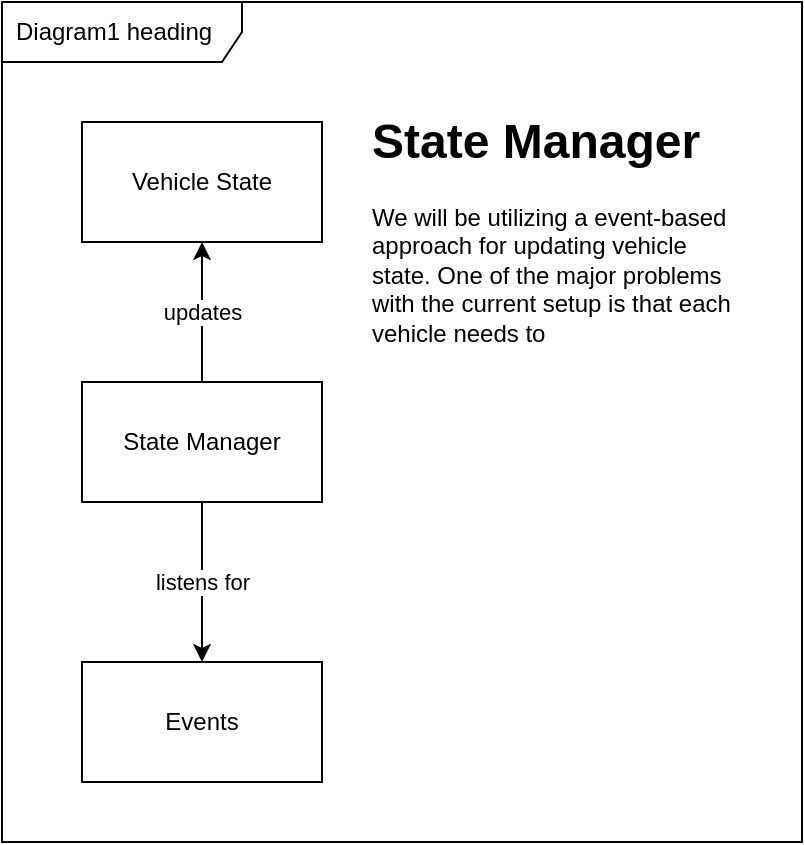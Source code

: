<mxfile>
    <diagram id="WajhXCpQQ_YPjegKjtLm" name="State Management">
        <mxGraphModel dx="666" dy="756" grid="1" gridSize="10" guides="1" tooltips="1" connect="1" arrows="1" fold="1" page="1" pageScale="1" pageWidth="850" pageHeight="1100" math="0" shadow="0">
            <root>
                <mxCell id="0"/>
                <mxCell id="1" parent="0"/>
                <mxCell id="YyoBjGqzr54Mb5lSMr7q-1" value="Vehicle State" style="rounded=0;whiteSpace=wrap;html=1;" parent="1" vertex="1">
                    <mxGeometry x="340" y="130" width="120" height="60" as="geometry"/>
                </mxCell>
                <mxCell id="YyoBjGqzr54Mb5lSMr7q-6" value="listens for" style="edgeStyle=none;html=1;" parent="1" source="YyoBjGqzr54Mb5lSMr7q-4" target="YyoBjGqzr54Mb5lSMr7q-2" edge="1">
                    <mxGeometry relative="1" as="geometry">
                        <mxPoint x="360" y="330" as="sourcePoint"/>
                    </mxGeometry>
                </mxCell>
                <mxCell id="YyoBjGqzr54Mb5lSMr7q-2" value="Events" style="rounded=0;whiteSpace=wrap;html=1;" parent="1" vertex="1">
                    <mxGeometry x="340" y="400" width="120" height="60" as="geometry"/>
                </mxCell>
                <mxCell id="YyoBjGqzr54Mb5lSMr7q-8" value="updates" style="edgeStyle=none;html=1;" parent="1" source="YyoBjGqzr54Mb5lSMr7q-4" target="YyoBjGqzr54Mb5lSMr7q-1" edge="1">
                    <mxGeometry relative="1" as="geometry"/>
                </mxCell>
                <mxCell id="YyoBjGqzr54Mb5lSMr7q-4" value="State Manager" style="rounded=0;whiteSpace=wrap;html=1;" parent="1" vertex="1">
                    <mxGeometry x="340" y="260" width="120" height="60" as="geometry"/>
                </mxCell>
                <mxCell id="YyoBjGqzr54Mb5lSMr7q-9" value="Diagram1 heading" style="shape=umlFrame;whiteSpace=wrap;html=1;width=120;height=30;boundedLbl=1;verticalAlign=middle;align=left;spacingLeft=5;" parent="1" vertex="1">
                    <mxGeometry x="300" y="70" width="400" height="420" as="geometry"/>
                </mxCell>
                <mxCell id="YyoBjGqzr54Mb5lSMr7q-10" value="&lt;h1&gt;State Manager&lt;/h1&gt;&lt;p&gt;We will be utilizing a event-based approach for updating vehicle state. One of the major problems with the current setup is that each vehicle needs to&amp;nbsp;&lt;/p&gt;" style="text;html=1;strokeColor=none;fillColor=none;spacing=5;spacingTop=-20;whiteSpace=wrap;overflow=hidden;rounded=0;" parent="1" vertex="1">
                    <mxGeometry x="480" y="120" width="190" height="120" as="geometry"/>
                </mxCell>
            </root>
        </mxGraphModel>
    </diagram>
    <diagram id="4dyhEXvI9I4QyE6gxYZ3" name="Page-1">
        <mxGraphModel dx="666" dy="756" grid="1" gridSize="10" guides="1" tooltips="1" connect="1" arrows="1" fold="1" page="1" pageScale="1" pageWidth="850" pageHeight="1100" math="0" shadow="0">
            <root>
                <mxCell id="0"/>
                <mxCell id="1" parent="0"/>
                <mxCell id="5" style="edgeStyle=none;html=1;" parent="1" source="2" target="4" edge="1">
                    <mxGeometry relative="1" as="geometry"/>
                </mxCell>
                <mxCell id="2" value="Model" style="rounded=1;whiteSpace=wrap;html=1;" parent="1" vertex="1">
                    <mxGeometry x="380" y="420" width="120" height="60" as="geometry"/>
                </mxCell>
                <mxCell id="6" style="edgeStyle=none;html=1;" parent="1" source="3" target="2" edge="1">
                    <mxGeometry relative="1" as="geometry"/>
                </mxCell>
                <mxCell id="3" value="Parameters" style="rounded=1;whiteSpace=wrap;html=1;" parent="1" vertex="1">
                    <mxGeometry x="380" y="290" width="120" height="60" as="geometry"/>
                </mxCell>
                <mxCell id="4" value="Results" style="rounded=1;whiteSpace=wrap;html=1;" parent="1" vertex="1">
                    <mxGeometry x="380" y="560" width="120" height="60" as="geometry"/>
                </mxCell>
                <mxCell id="8" style="edgeStyle=none;html=1;" parent="1" source="7" target="2" edge="1">
                    <mxGeometry relative="1" as="geometry"/>
                </mxCell>
                <mxCell id="9" value="2" style="edgeLabel;html=1;align=center;verticalAlign=middle;resizable=0;points=[];" parent="8" vertex="1" connectable="0">
                    <mxGeometry x="-0.406" y="-1" relative="1" as="geometry">
                        <mxPoint x="26" y="-9" as="offset"/>
                    </mxGeometry>
                </mxCell>
                <mxCell id="7" value="Agents" style="ellipse;whiteSpace=wrap;html=1;aspect=fixed;" parent="1" vertex="1">
                    <mxGeometry x="620" y="410" width="80" height="80" as="geometry"/>
                </mxCell>
            </root>
        </mxGraphModel>
    </diagram>
    <diagram id="1k0IrU5ULPdszX3x7yi0" name="Page-2">
        <mxGraphModel dx="666" dy="756" grid="1" gridSize="10" guides="1" tooltips="1" connect="1" arrows="1" fold="1" page="1" pageScale="1" pageWidth="850" pageHeight="1100" math="0" shadow="0">
            <root>
                <mxCell id="0"/>
                <mxCell id="1" parent="0"/>
                <mxCell id="9mIMF7WAEfCqwfYD8XkL-1" value="&lt;b&gt;Base Model&lt;/b&gt;" style="swimlane;fontStyle=0;align=center;verticalAlign=middle;childLayout=stackLayout;horizontal=1;startSize=55;horizontalStack=0;resizeParent=1;resizeParentMax=0;resizeLast=0;collapsible=0;marginBottom=0;html=1;" parent="1" vertex="1">
                    <mxGeometry x="300" y="400" width="140" height="103" as="geometry"/>
                </mxCell>
                <mxCell id="9mIMF7WAEfCqwfYD8XkL-2" value="attributes" style="text;html=1;strokeColor=none;fillColor=none;align=center;verticalAlign=middle;spacingLeft=4;spacingRight=4;overflow=hidden;rotatable=0;points=[[0,0.5],[1,0.5]];portConstraint=eastwest;" parent="9mIMF7WAEfCqwfYD8XkL-1" vertex="1">
                    <mxGeometry y="55" width="140" height="20" as="geometry"/>
                </mxCell>
                <mxCell id="9mIMF7WAEfCqwfYD8XkL-4" value="" style="line;strokeWidth=1;fillColor=none;align=left;verticalAlign=middle;spacingTop=-1;spacingLeft=3;spacingRight=3;rotatable=0;labelPosition=right;points=[];portConstraint=eastwest;" parent="9mIMF7WAEfCqwfYD8XkL-1" vertex="1">
                    <mxGeometry y="75" width="140" height="8" as="geometry"/>
                </mxCell>
                <mxCell id="9mIMF7WAEfCqwfYD8XkL-5" value="operations" style="text;html=1;strokeColor=none;fillColor=none;align=center;verticalAlign=middle;spacingLeft=4;spacingRight=4;overflow=hidden;rotatable=0;points=[[0,0.5],[1,0.5]];portConstraint=eastwest;" parent="9mIMF7WAEfCqwfYD8XkL-1" vertex="1">
                    <mxGeometry y="83" width="140" height="20" as="geometry"/>
                </mxCell>
                <mxCell id="9mIMF7WAEfCqwfYD8XkL-11" value="All possible parameters are controllable" style="shape=note2;boundedLbl=1;whiteSpace=wrap;html=1;size=12;verticalAlign=top;align=center;" parent="1" vertex="1">
                    <mxGeometry x="570" y="430" width="120" height="120" as="geometry"/>
                </mxCell>
                <mxCell id="9mIMF7WAEfCqwfYD8XkL-12" value="" style="endArrow=none;dashed=1;html=1;dashPattern=1 3;strokeWidth=2;" parent="1" source="9mIMF7WAEfCqwfYD8XkL-1" target="9mIMF7WAEfCqwfYD8XkL-11" edge="1">
                    <mxGeometry width="50" height="50" relative="1" as="geometry">
                        <mxPoint x="660" y="828" as="sourcePoint"/>
                        <mxPoint x="640" y="818" as="targetPoint"/>
                    </mxGeometry>
                </mxCell>
                <mxCell id="9mIMF7WAEfCqwfYD8XkL-21" style="edgeStyle=none;html=1;" parent="1" source="9mIMF7WAEfCqwfYD8XkL-17" target="9mIMF7WAEfCqwfYD8XkL-1" edge="1">
                    <mxGeometry relative="1" as="geometry"/>
                </mxCell>
                <mxCell id="9mIMF7WAEfCqwfYD8XkL-17" value="&lt;b&gt;HeadOn&lt;/b&gt;" style="swimlane;fontStyle=0;align=center;verticalAlign=middle;childLayout=stackLayout;horizontal=1;startSize=55;horizontalStack=0;resizeParent=1;resizeParentMax=0;resizeLast=0;collapsible=0;marginBottom=0;html=1;" parent="1" vertex="1">
                    <mxGeometry x="140" y="600" width="140" height="103" as="geometry"/>
                </mxCell>
                <mxCell id="9mIMF7WAEfCqwfYD8XkL-18" value="attributes" style="text;html=1;strokeColor=none;fillColor=none;align=center;verticalAlign=middle;spacingLeft=4;spacingRight=4;overflow=hidden;rotatable=0;points=[[0,0.5],[1,0.5]];portConstraint=eastwest;" parent="9mIMF7WAEfCqwfYD8XkL-17" vertex="1">
                    <mxGeometry y="55" width="140" height="20" as="geometry"/>
                </mxCell>
                <mxCell id="9mIMF7WAEfCqwfYD8XkL-19" value="" style="line;strokeWidth=1;fillColor=none;align=left;verticalAlign=middle;spacingTop=-1;spacingLeft=3;spacingRight=3;rotatable=0;labelPosition=right;points=[];portConstraint=eastwest;" parent="9mIMF7WAEfCqwfYD8XkL-17" vertex="1">
                    <mxGeometry y="75" width="140" height="8" as="geometry"/>
                </mxCell>
                <mxCell id="9mIMF7WAEfCqwfYD8XkL-20" value="operations" style="text;html=1;strokeColor=none;fillColor=none;align=center;verticalAlign=middle;spacingLeft=4;spacingRight=4;overflow=hidden;rotatable=0;points=[[0,0.5],[1,0.5]];portConstraint=eastwest;" parent="9mIMF7WAEfCqwfYD8XkL-17" vertex="1">
                    <mxGeometry y="83" width="140" height="20" as="geometry"/>
                </mxCell>
                <mxCell id="9mIMF7WAEfCqwfYD8XkL-31" style="edgeStyle=none;html=1;" parent="1" source="9mIMF7WAEfCqwfYD8XkL-22" target="9mIMF7WAEfCqwfYD8XkL-1" edge="1">
                    <mxGeometry relative="1" as="geometry"/>
                </mxCell>
                <mxCell id="9mIMF7WAEfCqwfYD8XkL-22" value="&lt;b&gt;Converging&lt;/b&gt;" style="swimlane;fontStyle=0;align=center;verticalAlign=middle;childLayout=stackLayout;horizontal=1;startSize=55;horizontalStack=0;resizeParent=1;resizeParentMax=0;resizeLast=0;collapsible=0;marginBottom=0;html=1;" parent="1" vertex="1">
                    <mxGeometry x="300" y="600" width="140" height="103" as="geometry"/>
                </mxCell>
                <mxCell id="9mIMF7WAEfCqwfYD8XkL-23" value="attributes" style="text;html=1;strokeColor=none;fillColor=none;align=center;verticalAlign=middle;spacingLeft=4;spacingRight=4;overflow=hidden;rotatable=0;points=[[0,0.5],[1,0.5]];portConstraint=eastwest;" parent="9mIMF7WAEfCqwfYD8XkL-22" vertex="1">
                    <mxGeometry y="55" width="140" height="20" as="geometry"/>
                </mxCell>
                <mxCell id="9mIMF7WAEfCqwfYD8XkL-24" value="" style="line;strokeWidth=1;fillColor=none;align=left;verticalAlign=middle;spacingTop=-1;spacingLeft=3;spacingRight=3;rotatable=0;labelPosition=right;points=[];portConstraint=eastwest;" parent="9mIMF7WAEfCqwfYD8XkL-22" vertex="1">
                    <mxGeometry y="75" width="140" height="8" as="geometry"/>
                </mxCell>
                <mxCell id="9mIMF7WAEfCqwfYD8XkL-25" value="operations" style="text;html=1;strokeColor=none;fillColor=none;align=center;verticalAlign=middle;spacingLeft=4;spacingRight=4;overflow=hidden;rotatable=0;points=[[0,0.5],[1,0.5]];portConstraint=eastwest;" parent="9mIMF7WAEfCqwfYD8XkL-22" vertex="1">
                    <mxGeometry y="83" width="140" height="20" as="geometry"/>
                </mxCell>
                <mxCell id="9mIMF7WAEfCqwfYD8XkL-30" style="edgeStyle=none;html=1;" parent="1" source="9mIMF7WAEfCqwfYD8XkL-26" target="9mIMF7WAEfCqwfYD8XkL-1" edge="1">
                    <mxGeometry relative="1" as="geometry"/>
                </mxCell>
                <mxCell id="9mIMF7WAEfCqwfYD8XkL-26" value="&lt;b&gt;Overtaking&lt;/b&gt;" style="swimlane;fontStyle=0;align=center;verticalAlign=middle;childLayout=stackLayout;horizontal=1;startSize=55;horizontalStack=0;resizeParent=1;resizeParentMax=0;resizeLast=0;collapsible=0;marginBottom=0;html=1;" parent="1" vertex="1">
                    <mxGeometry x="460" y="600" width="140" height="103" as="geometry"/>
                </mxCell>
                <mxCell id="9mIMF7WAEfCqwfYD8XkL-27" value="attributes" style="text;html=1;strokeColor=none;fillColor=none;align=center;verticalAlign=middle;spacingLeft=4;spacingRight=4;overflow=hidden;rotatable=0;points=[[0,0.5],[1,0.5]];portConstraint=eastwest;" parent="9mIMF7WAEfCqwfYD8XkL-26" vertex="1">
                    <mxGeometry y="55" width="140" height="20" as="geometry"/>
                </mxCell>
                <mxCell id="9mIMF7WAEfCqwfYD8XkL-28" value="" style="line;strokeWidth=1;fillColor=none;align=left;verticalAlign=middle;spacingTop=-1;spacingLeft=3;spacingRight=3;rotatable=0;labelPosition=right;points=[];portConstraint=eastwest;" parent="9mIMF7WAEfCqwfYD8XkL-26" vertex="1">
                    <mxGeometry y="75" width="140" height="8" as="geometry"/>
                </mxCell>
                <mxCell id="9mIMF7WAEfCqwfYD8XkL-29" value="operations" style="text;html=1;strokeColor=none;fillColor=none;align=center;verticalAlign=middle;spacingLeft=4;spacingRight=4;overflow=hidden;rotatable=0;points=[[0,0.5],[1,0.5]];portConstraint=eastwest;" parent="9mIMF7WAEfCqwfYD8XkL-26" vertex="1">
                    <mxGeometry y="83" width="140" height="20" as="geometry"/>
                </mxCell>
            </root>
        </mxGraphModel>
    </diagram>
    <diagram id="KRQENvXmNvak0C7ZqxBI" name="Page-3">
        <mxGraphModel dx="666" dy="756" grid="0" gridSize="10" guides="1" tooltips="1" connect="1" arrows="1" fold="1" page="0" pageScale="1" pageWidth="850" pageHeight="1100" math="0" shadow="0">
            <root>
                <mxCell id="0"/>
                <mxCell id="1" parent="0"/>
                <mxCell id="NDtz3U9EFmU5ih5tjRa6-2" value="&lt;b&gt;Parameters&lt;/b&gt;" style="swimlane;fontStyle=0;align=center;verticalAlign=middle;childLayout=stackLayout;horizontal=1;startSize=55;horizontalStack=0;resizeParent=1;resizeParentMax=0;resizeLast=0;collapsible=0;marginBottom=0;html=1;" parent="1" vertex="1">
                    <mxGeometry x="850" y="1020" width="140" height="143" as="geometry"/>
                </mxCell>
                <mxCell id="NDtz3U9EFmU5ih5tjRa6-3" value="attributes" style="text;html=1;strokeColor=none;fillColor=none;align=center;verticalAlign=middle;spacingLeft=4;spacingRight=4;overflow=hidden;rotatable=0;points=[[0,0.5],[1,0.5]];portConstraint=eastwest;" parent="NDtz3U9EFmU5ih5tjRa6-2" vertex="1">
                    <mxGeometry y="55" width="140" height="20" as="geometry"/>
                </mxCell>
                <mxCell id="NDtz3U9EFmU5ih5tjRa6-4" value="&amp;nbsp;" style="text;html=1;strokeColor=none;fillColor=none;align=left;verticalAlign=middle;spacingLeft=4;spacingRight=4;overflow=hidden;rotatable=0;points=[[0,0.5],[1,0.5]];portConstraint=eastwest;" parent="NDtz3U9EFmU5ih5tjRa6-2" vertex="1">
                    <mxGeometry y="75" width="140" height="20" as="geometry"/>
                </mxCell>
                <mxCell id="NDtz3U9EFmU5ih5tjRa6-5" value="" style="line;strokeWidth=1;fillColor=none;align=left;verticalAlign=middle;spacingTop=-1;spacingLeft=3;spacingRight=3;rotatable=0;labelPosition=right;points=[];portConstraint=eastwest;" parent="NDtz3U9EFmU5ih5tjRa6-2" vertex="1">
                    <mxGeometry y="95" width="140" height="8" as="geometry"/>
                </mxCell>
                <mxCell id="NDtz3U9EFmU5ih5tjRa6-6" value="operations" style="text;html=1;strokeColor=none;fillColor=none;align=center;verticalAlign=middle;spacingLeft=4;spacingRight=4;overflow=hidden;rotatable=0;points=[[0,0.5],[1,0.5]];portConstraint=eastwest;" parent="NDtz3U9EFmU5ih5tjRa6-2" vertex="1">
                    <mxGeometry y="103" width="140" height="20" as="geometry"/>
                </mxCell>
                <mxCell id="NDtz3U9EFmU5ih5tjRa6-7" value="&amp;nbsp;" style="text;html=1;strokeColor=none;fillColor=none;align=left;verticalAlign=middle;spacingLeft=4;spacingRight=4;overflow=hidden;rotatable=0;points=[[0,0.5],[1,0.5]];portConstraint=eastwest;" parent="NDtz3U9EFmU5ih5tjRa6-2" vertex="1">
                    <mxGeometry y="123" width="140" height="20" as="geometry"/>
                </mxCell>
                <mxCell id="NDtz3U9EFmU5ih5tjRa6-30" style="edgeStyle=none;html=1;" parent="1" source="NDtz3U9EFmU5ih5tjRa6-12" target="NDtz3U9EFmU5ih5tjRa6-2" edge="1">
                    <mxGeometry relative="1" as="geometry"/>
                </mxCell>
                <mxCell id="NDtz3U9EFmU5ih5tjRa6-89" value="implements" style="edgeStyle=none;jumpStyle=arc;html=1;" parent="1" source="NDtz3U9EFmU5ih5tjRa6-12" target="NDtz3U9EFmU5ih5tjRa6-83" edge="1">
                    <mxGeometry relative="1" as="geometry"/>
                </mxCell>
                <mxCell id="NDtz3U9EFmU5ih5tjRa6-90" style="edgeStyle=none;jumpStyle=arc;html=1;endArrow=diamondThin;endFill=0;endSize=26;" parent="1" source="NDtz3U9EFmU5ih5tjRa6-12" target="NDtz3U9EFmU5ih5tjRa6-46" edge="1">
                    <mxGeometry relative="1" as="geometry"/>
                </mxCell>
                <mxCell id="NDtz3U9EFmU5ih5tjRa6-12" value="&lt;b&gt;Field&lt;/b&gt;" style="swimlane;fontStyle=0;align=center;verticalAlign=middle;childLayout=stackLayout;horizontal=1;startSize=55;horizontalStack=0;resizeParent=1;resizeParentMax=0;resizeLast=0;collapsible=0;marginBottom=0;html=1;" parent="1" vertex="1">
                    <mxGeometry x="850" y="810" width="140" height="168" as="geometry"/>
                </mxCell>
                <mxCell id="NDtz3U9EFmU5ih5tjRa6-13" value="attributes" style="text;html=1;strokeColor=none;fillColor=none;align=center;verticalAlign=middle;spacingLeft=4;spacingRight=4;overflow=hidden;rotatable=0;points=[[0,0.5],[1,0.5]];portConstraint=eastwest;" parent="NDtz3U9EFmU5ih5tjRa6-12" vertex="1">
                    <mxGeometry y="55" width="140" height="20" as="geometry"/>
                </mxCell>
                <mxCell id="NDtz3U9EFmU5ih5tjRa6-14" value="key&lt;br&gt;value" style="text;html=1;strokeColor=none;fillColor=none;align=left;verticalAlign=middle;spacingLeft=4;spacingRight=4;overflow=hidden;rotatable=0;points=[[0,0.5],[1,0.5]];portConstraint=eastwest;" parent="NDtz3U9EFmU5ih5tjRa6-12" vertex="1">
                    <mxGeometry y="75" width="140" height="45" as="geometry"/>
                </mxCell>
                <mxCell id="NDtz3U9EFmU5ih5tjRa6-15" value="" style="line;strokeWidth=1;fillColor=none;align=left;verticalAlign=middle;spacingTop=-1;spacingLeft=3;spacingRight=3;rotatable=0;labelPosition=right;points=[];portConstraint=eastwest;" parent="NDtz3U9EFmU5ih5tjRa6-12" vertex="1">
                    <mxGeometry y="120" width="140" height="8" as="geometry"/>
                </mxCell>
                <mxCell id="NDtz3U9EFmU5ih5tjRa6-16" value="operations" style="text;html=1;strokeColor=none;fillColor=none;align=center;verticalAlign=middle;spacingLeft=4;spacingRight=4;overflow=hidden;rotatable=0;points=[[0,0.5],[1,0.5]];portConstraint=eastwest;" parent="NDtz3U9EFmU5ih5tjRa6-12" vertex="1">
                    <mxGeometry y="128" width="140" height="20" as="geometry"/>
                </mxCell>
                <mxCell id="NDtz3U9EFmU5ih5tjRa6-17" value="&amp;nbsp;" style="text;html=1;strokeColor=none;fillColor=none;align=left;verticalAlign=middle;spacingLeft=4;spacingRight=4;overflow=hidden;rotatable=0;points=[[0,0.5],[1,0.5]];portConstraint=eastwest;" parent="NDtz3U9EFmU5ih5tjRa6-12" vertex="1">
                    <mxGeometry y="148" width="140" height="20" as="geometry"/>
                </mxCell>
                <mxCell id="NDtz3U9EFmU5ih5tjRa6-18" value="&lt;b&gt;Manifest&lt;/b&gt;" style="swimlane;fontStyle=0;align=center;verticalAlign=middle;childLayout=stackLayout;horizontal=1;startSize=55;horizontalStack=0;resizeParent=1;resizeParentMax=0;resizeLast=0;collapsible=0;marginBottom=0;html=1;" parent="1" vertex="1">
                    <mxGeometry x="580" y="960" width="140" height="143" as="geometry"/>
                </mxCell>
                <mxCell id="NDtz3U9EFmU5ih5tjRa6-19" value="attributes" style="text;html=1;strokeColor=none;fillColor=none;align=center;verticalAlign=middle;spacingLeft=4;spacingRight=4;overflow=hidden;rotatable=0;points=[[0,0.5],[1,0.5]];portConstraint=eastwest;" parent="NDtz3U9EFmU5ih5tjRa6-18" vertex="1">
                    <mxGeometry y="55" width="140" height="20" as="geometry"/>
                </mxCell>
                <mxCell id="NDtz3U9EFmU5ih5tjRa6-20" value="args etc." style="text;html=1;strokeColor=none;fillColor=none;align=left;verticalAlign=middle;spacingLeft=4;spacingRight=4;overflow=hidden;rotatable=0;points=[[0,0.5],[1,0.5]];portConstraint=eastwest;" parent="NDtz3U9EFmU5ih5tjRa6-18" vertex="1">
                    <mxGeometry y="75" width="140" height="20" as="geometry"/>
                </mxCell>
                <mxCell id="NDtz3U9EFmU5ih5tjRa6-21" value="" style="line;strokeWidth=1;fillColor=none;align=left;verticalAlign=middle;spacingTop=-1;spacingLeft=3;spacingRight=3;rotatable=0;labelPosition=right;points=[];portConstraint=eastwest;" parent="NDtz3U9EFmU5ih5tjRa6-18" vertex="1">
                    <mxGeometry y="95" width="140" height="8" as="geometry"/>
                </mxCell>
                <mxCell id="NDtz3U9EFmU5ih5tjRa6-22" value="operations" style="text;html=1;strokeColor=none;fillColor=none;align=center;verticalAlign=middle;spacingLeft=4;spacingRight=4;overflow=hidden;rotatable=0;points=[[0,0.5],[1,0.5]];portConstraint=eastwest;" parent="NDtz3U9EFmU5ih5tjRa6-18" vertex="1">
                    <mxGeometry y="103" width="140" height="20" as="geometry"/>
                </mxCell>
                <mxCell id="NDtz3U9EFmU5ih5tjRa6-23" value="&amp;nbsp;" style="text;html=1;strokeColor=none;fillColor=none;align=left;verticalAlign=middle;spacingLeft=4;spacingRight=4;overflow=hidden;rotatable=0;points=[[0,0.5],[1,0.5]];portConstraint=eastwest;" parent="NDtz3U9EFmU5ih5tjRa6-18" vertex="1">
                    <mxGeometry y="123" width="140" height="20" as="geometry"/>
                </mxCell>
                <mxCell id="NDtz3U9EFmU5ih5tjRa6-52" value="creates-a" style="edgeStyle=none;html=1;" parent="1" source="NDtz3U9EFmU5ih5tjRa6-24" target="NDtz3U9EFmU5ih5tjRa6-46" edge="1">
                    <mxGeometry relative="1" as="geometry"/>
                </mxCell>
                <mxCell id="NDtz3U9EFmU5ih5tjRa6-79" value="defines" style="edgeStyle=none;jumpStyle=arc;html=1;" parent="1" source="NDtz3U9EFmU5ih5tjRa6-24" target="NDtz3U9EFmU5ih5tjRa6-83" edge="1">
                    <mxGeometry relative="1" as="geometry"/>
                </mxCell>
                <mxCell id="NDtz3U9EFmU5ih5tjRa6-81" value="1" style="edgeLabel;html=1;align=center;verticalAlign=middle;resizable=0;points=[];" parent="NDtz3U9EFmU5ih5tjRa6-79" vertex="1" connectable="0">
                    <mxGeometry x="-0.794" y="-2" relative="1" as="geometry">
                        <mxPoint y="-17" as="offset"/>
                    </mxGeometry>
                </mxCell>
                <mxCell id="NDtz3U9EFmU5ih5tjRa6-82" value="N" style="edgeLabel;html=1;align=center;verticalAlign=middle;resizable=0;points=[];" parent="NDtz3U9EFmU5ih5tjRa6-79" vertex="1" connectable="0">
                    <mxGeometry x="0.557" y="-2" relative="1" as="geometry">
                        <mxPoint x="-6" y="-7" as="offset"/>
                    </mxGeometry>
                </mxCell>
                <mxCell id="NDtz3U9EFmU5ih5tjRa6-92" value="creates-a" style="edgeStyle=none;jumpStyle=arc;html=1;endArrow=classic;endFill=1;endSize=6;" parent="1" source="NDtz3U9EFmU5ih5tjRa6-24" target="NDtz3U9EFmU5ih5tjRa6-18" edge="1">
                    <mxGeometry relative="1" as="geometry">
                        <Array as="points">
                            <mxPoint x="940" y="1310"/>
                        </Array>
                    </mxGeometry>
                </mxCell>
                <mxCell id="NDtz3U9EFmU5ih5tjRa6-24" value="&lt;b&gt;Logical Scenario&lt;/b&gt;" style="swimlane;fontStyle=0;align=center;verticalAlign=middle;childLayout=stackLayout;horizontal=1;startSize=55;horizontalStack=0;resizeParent=1;resizeParentMax=0;resizeLast=0;collapsible=0;marginBottom=0;html=1;" parent="1" vertex="1">
                    <mxGeometry x="1290" y="450" width="140" height="143" as="geometry"/>
                </mxCell>
                <mxCell id="NDtz3U9EFmU5ih5tjRa6-25" value="attributes" style="text;html=1;strokeColor=none;fillColor=none;align=center;verticalAlign=middle;spacingLeft=4;spacingRight=4;overflow=hidden;rotatable=0;points=[[0,0.5],[1,0.5]];portConstraint=eastwest;" parent="NDtz3U9EFmU5ih5tjRa6-24" vertex="1">
                    <mxGeometry y="55" width="140" height="20" as="geometry"/>
                </mxCell>
                <mxCell id="NDtz3U9EFmU5ih5tjRa6-26" value="description" style="text;html=1;strokeColor=none;fillColor=none;align=left;verticalAlign=middle;spacingLeft=4;spacingRight=4;overflow=hidden;rotatable=0;points=[[0,0.5],[1,0.5]];portConstraint=eastwest;" parent="NDtz3U9EFmU5ih5tjRa6-24" vertex="1">
                    <mxGeometry y="75" width="140" height="20" as="geometry"/>
                </mxCell>
                <mxCell id="NDtz3U9EFmU5ih5tjRa6-27" value="" style="line;strokeWidth=1;fillColor=none;align=left;verticalAlign=middle;spacingTop=-1;spacingLeft=3;spacingRight=3;rotatable=0;labelPosition=right;points=[];portConstraint=eastwest;" parent="NDtz3U9EFmU5ih5tjRa6-24" vertex="1">
                    <mxGeometry y="95" width="140" height="8" as="geometry"/>
                </mxCell>
                <mxCell id="NDtz3U9EFmU5ih5tjRa6-28" value="operations" style="text;html=1;strokeColor=none;fillColor=none;align=center;verticalAlign=middle;spacingLeft=4;spacingRight=4;overflow=hidden;rotatable=0;points=[[0,0.5],[1,0.5]];portConstraint=eastwest;" parent="NDtz3U9EFmU5ih5tjRa6-24" vertex="1">
                    <mxGeometry y="103" width="140" height="20" as="geometry"/>
                </mxCell>
                <mxCell id="NDtz3U9EFmU5ih5tjRa6-29" value="solidify(params)" style="text;html=1;strokeColor=none;fillColor=none;align=left;verticalAlign=middle;spacingLeft=4;spacingRight=4;overflow=hidden;rotatable=0;points=[[0,0.5],[1,0.5]];portConstraint=eastwest;" parent="NDtz3U9EFmU5ih5tjRa6-24" vertex="1">
                    <mxGeometry y="123" width="140" height="20" as="geometry"/>
                </mxCell>
                <mxCell id="NDtz3U9EFmU5ih5tjRa6-31" value="Defines where to explore the space of parameters and provides arguments into the search algorithm(s)" style="shape=note2;boundedLbl=1;whiteSpace=wrap;html=1;size=12;verticalAlign=top;align=center;" parent="1" vertex="1">
                    <mxGeometry x="580" y="1180" width="120" height="120" as="geometry"/>
                </mxCell>
                <mxCell id="NDtz3U9EFmU5ih5tjRa6-32" value="" style="endArrow=none;dashed=1;html=1;dashPattern=1 3;strokeWidth=2;" parent="1" source="NDtz3U9EFmU5ih5tjRa6-18" target="NDtz3U9EFmU5ih5tjRa6-31" edge="1">
                    <mxGeometry width="50" height="50" relative="1" as="geometry">
                        <mxPoint x="310" y="1060" as="sourcePoint"/>
                        <mxPoint x="290" y="1050" as="targetPoint"/>
                    </mxGeometry>
                </mxCell>
                <mxCell id="NDtz3U9EFmU5ih5tjRa6-34" value="Logical Scenarios define what actors exist and what they can do, and therefore what can vary and must be explored." style="shape=note2;boundedLbl=1;whiteSpace=wrap;html=1;size=12;verticalAlign=top;align=center;" parent="1" vertex="1">
                    <mxGeometry x="1170" y="1020" width="120" height="120" as="geometry"/>
                </mxCell>
                <mxCell id="NDtz3U9EFmU5ih5tjRa6-35" value="" style="endArrow=none;dashed=1;html=1;dashPattern=1 3;strokeWidth=2;" parent="1" target="NDtz3U9EFmU5ih5tjRa6-34" edge="1">
                    <mxGeometry width="50" height="50" relative="1" as="geometry">
                        <mxPoint x="1090" y="1090" as="sourcePoint"/>
                        <mxPoint x="1250" y="1615" as="targetPoint"/>
                    </mxGeometry>
                </mxCell>
                <mxCell id="NDtz3U9EFmU5ih5tjRa6-36" value="The simulation, however, needs to provide the fedelity necessary to implement the dimensions specified by the parameters" style="shape=note2;boundedLbl=1;whiteSpace=wrap;html=1;size=12;verticalAlign=top;align=center;" parent="1" vertex="1">
                    <mxGeometry x="800" y="631" width="120" height="140" as="geometry"/>
                </mxCell>
                <mxCell id="NDtz3U9EFmU5ih5tjRa6-37" value="" style="endArrow=none;dashed=1;html=1;dashPattern=1 3;strokeWidth=2;" parent="1" target="NDtz3U9EFmU5ih5tjRa6-36" edge="1">
                    <mxGeometry width="50" height="50" relative="1" as="geometry">
                        <mxPoint x="990" y="620" as="sourcePoint"/>
                        <mxPoint x="700" y="980" as="targetPoint"/>
                    </mxGeometry>
                </mxCell>
                <mxCell id="NDtz3U9EFmU5ih5tjRa6-44" value="considers" style="edgeStyle=none;html=1;" parent="1" source="NDtz3U9EFmU5ih5tjRa6-38" target="NDtz3U9EFmU5ih5tjRa6-83" edge="1">
                    <mxGeometry relative="1" as="geometry"/>
                </mxCell>
                <mxCell id="NDtz3U9EFmU5ih5tjRa6-80" value="1..k..N" style="edgeLabel;html=1;align=center;verticalAlign=middle;resizable=0;points=[];" parent="NDtz3U9EFmU5ih5tjRa6-44" vertex="1" connectable="0">
                    <mxGeometry x="-0.586" relative="1" as="geometry">
                        <mxPoint x="113" y="83" as="offset"/>
                    </mxGeometry>
                </mxCell>
                <mxCell id="NDtz3U9EFmU5ih5tjRa6-45" value="&amp;lt;&amp;lt;uses&amp;gt;&amp;gt;" style="edgeStyle=none;html=1;dashed=1;" parent="1" source="NDtz3U9EFmU5ih5tjRa6-38" target="NDtz3U9EFmU5ih5tjRa6-24" edge="1">
                    <mxGeometry relative="1" as="geometry">
                        <mxPoint x="940" y="450" as="targetPoint"/>
                    </mxGeometry>
                </mxCell>
                <mxCell id="NDtz3U9EFmU5ih5tjRa6-67" value="creates-a" style="edgeStyle=none;jumpStyle=arc;html=1;" parent="1" source="NDtz3U9EFmU5ih5tjRa6-38" target="NDtz3U9EFmU5ih5tjRa6-59" edge="1">
                    <mxGeometry relative="1" as="geometry"/>
                </mxCell>
                <mxCell id="NDtz3U9EFmU5ih5tjRa6-76" value="&amp;lt;&amp;lt;uses&amp;gt;&amp;gt;" style="edgeStyle=none;jumpStyle=arc;html=1;dashed=1;" parent="1" source="NDtz3U9EFmU5ih5tjRa6-38" target="NDtz3U9EFmU5ih5tjRa6-68" edge="1">
                    <mxGeometry relative="1" as="geometry"/>
                </mxCell>
                <mxCell id="NDtz3U9EFmU5ih5tjRa6-38" value="&lt;b&gt;Simulation&lt;/b&gt;" style="swimlane;fontStyle=0;align=center;verticalAlign=middle;childLayout=stackLayout;horizontal=1;startSize=55;horizontalStack=0;resizeParent=1;resizeParentMax=0;resizeLast=0;collapsible=0;marginBottom=0;html=1;" parent="1" vertex="1">
                    <mxGeometry x="750" y="436.5" width="140" height="170" as="geometry"/>
                </mxCell>
                <mxCell id="NDtz3U9EFmU5ih5tjRa6-39" value="attributes" style="text;html=1;strokeColor=none;fillColor=none;align=center;verticalAlign=middle;spacingLeft=4;spacingRight=4;overflow=hidden;rotatable=0;points=[[0,0.5],[1,0.5]];portConstraint=eastwest;" parent="NDtz3U9EFmU5ih5tjRa6-38" vertex="1">
                    <mxGeometry y="55" width="140" height="20" as="geometry"/>
                </mxCell>
                <mxCell id="NDtz3U9EFmU5ih5tjRa6-40" value="model" style="text;html=1;strokeColor=none;fillColor=none;align=left;verticalAlign=middle;spacingLeft=4;spacingRight=4;overflow=hidden;rotatable=0;points=[[0,0.5],[1,0.5]];portConstraint=eastwest;" parent="NDtz3U9EFmU5ih5tjRa6-38" vertex="1">
                    <mxGeometry y="75" width="140" height="20" as="geometry"/>
                </mxCell>
                <mxCell id="NDtz3U9EFmU5ih5tjRa6-41" value="" style="line;strokeWidth=1;fillColor=none;align=left;verticalAlign=middle;spacingTop=-1;spacingLeft=3;spacingRight=3;rotatable=0;labelPosition=right;points=[];portConstraint=eastwest;" parent="NDtz3U9EFmU5ih5tjRa6-38" vertex="1">
                    <mxGeometry y="95" width="140" height="8" as="geometry"/>
                </mxCell>
                <mxCell id="NDtz3U9EFmU5ih5tjRa6-42" value="operations" style="text;html=1;strokeColor=none;fillColor=none;align=center;verticalAlign=middle;spacingLeft=4;spacingRight=4;overflow=hidden;rotatable=0;points=[[0,0.5],[1,0.5]];portConstraint=eastwest;" parent="NDtz3U9EFmU5ih5tjRa6-38" vertex="1">
                    <mxGeometry y="103" width="140" height="20" as="geometry"/>
                </mxCell>
                <mxCell id="NDtz3U9EFmU5ih5tjRa6-43" value="run(params)&lt;br&gt;explore()" style="text;html=1;strokeColor=none;fillColor=none;align=left;verticalAlign=middle;spacingLeft=4;spacingRight=4;overflow=hidden;rotatable=0;points=[[0,0.5],[1,0.5]];portConstraint=eastwest;" parent="NDtz3U9EFmU5ih5tjRa6-38" vertex="1">
                    <mxGeometry y="123" width="140" height="47" as="geometry"/>
                </mxCell>
                <mxCell id="NDtz3U9EFmU5ih5tjRa6-46" value="&lt;b&gt;Concrete Scenario&lt;/b&gt;" style="swimlane;fontStyle=0;align=center;verticalAlign=middle;childLayout=stackLayout;horizontal=1;startSize=55;horizontalStack=0;resizeParent=1;resizeParentMax=0;resizeLast=0;collapsible=0;marginBottom=0;html=1;" parent="1" vertex="1">
                    <mxGeometry x="1290" y="822.5" width="140" height="143" as="geometry"/>
                </mxCell>
                <mxCell id="NDtz3U9EFmU5ih5tjRa6-47" value="attributes" style="text;html=1;strokeColor=none;fillColor=none;align=center;verticalAlign=middle;spacingLeft=4;spacingRight=4;overflow=hidden;rotatable=0;points=[[0,0.5],[1,0.5]];portConstraint=eastwest;" parent="NDtz3U9EFmU5ih5tjRa6-46" vertex="1">
                    <mxGeometry y="55" width="140" height="20" as="geometry"/>
                </mxCell>
                <mxCell id="NDtz3U9EFmU5ih5tjRa6-48" value="&amp;nbsp;" style="text;html=1;strokeColor=none;fillColor=none;align=left;verticalAlign=middle;spacingLeft=4;spacingRight=4;overflow=hidden;rotatable=0;points=[[0,0.5],[1,0.5]];portConstraint=eastwest;" parent="NDtz3U9EFmU5ih5tjRa6-46" vertex="1">
                    <mxGeometry y="75" width="140" height="20" as="geometry"/>
                </mxCell>
                <mxCell id="NDtz3U9EFmU5ih5tjRa6-49" value="" style="line;strokeWidth=1;fillColor=none;align=left;verticalAlign=middle;spacingTop=-1;spacingLeft=3;spacingRight=3;rotatable=0;labelPosition=right;points=[];portConstraint=eastwest;" parent="NDtz3U9EFmU5ih5tjRa6-46" vertex="1">
                    <mxGeometry y="95" width="140" height="8" as="geometry"/>
                </mxCell>
                <mxCell id="NDtz3U9EFmU5ih5tjRa6-50" value="operations" style="text;html=1;strokeColor=none;fillColor=none;align=center;verticalAlign=middle;spacingLeft=4;spacingRight=4;overflow=hidden;rotatable=0;points=[[0,0.5],[1,0.5]];portConstraint=eastwest;" parent="NDtz3U9EFmU5ih5tjRa6-46" vertex="1">
                    <mxGeometry y="103" width="140" height="20" as="geometry"/>
                </mxCell>
                <mxCell id="NDtz3U9EFmU5ih5tjRa6-51" value="&amp;nbsp;" style="text;html=1;strokeColor=none;fillColor=none;align=left;verticalAlign=middle;spacingLeft=4;spacingRight=4;overflow=hidden;rotatable=0;points=[[0,0.5],[1,0.5]];portConstraint=eastwest;" parent="NDtz3U9EFmU5ih5tjRa6-46" vertex="1">
                    <mxGeometry y="123" width="140" height="20" as="geometry"/>
                </mxCell>
                <mxCell id="NDtz3U9EFmU5ih5tjRa6-53" value="&lt;b&gt;Manifest&lt;/b&gt;" style="swimlane;fontStyle=0;align=center;verticalAlign=middle;childLayout=stackLayout;horizontal=1;startSize=55;horizontalStack=0;resizeParent=1;resizeParentMax=0;resizeLast=0;collapsible=0;marginBottom=0;html=1;" parent="1" vertex="1">
                    <mxGeometry x="40" y="110" width="140" height="143" as="geometry"/>
                </mxCell>
                <mxCell id="NDtz3U9EFmU5ih5tjRa6-54" value="attributes" style="text;html=1;strokeColor=none;fillColor=none;align=center;verticalAlign=middle;spacingLeft=4;spacingRight=4;overflow=hidden;rotatable=0;points=[[0,0.5],[1,0.5]];portConstraint=eastwest;" parent="NDtz3U9EFmU5ih5tjRa6-53" vertex="1">
                    <mxGeometry y="55" width="140" height="20" as="geometry"/>
                </mxCell>
                <mxCell id="NDtz3U9EFmU5ih5tjRa6-55" value="attribute1" style="text;html=1;strokeColor=none;fillColor=none;align=left;verticalAlign=middle;spacingLeft=4;spacingRight=4;overflow=hidden;rotatable=0;points=[[0,0.5],[1,0.5]];portConstraint=eastwest;" parent="NDtz3U9EFmU5ih5tjRa6-53" vertex="1">
                    <mxGeometry y="75" width="140" height="20" as="geometry"/>
                </mxCell>
                <mxCell id="NDtz3U9EFmU5ih5tjRa6-56" value="" style="line;strokeWidth=1;fillColor=none;align=left;verticalAlign=middle;spacingTop=-1;spacingLeft=3;spacingRight=3;rotatable=0;labelPosition=right;points=[];portConstraint=eastwest;" parent="NDtz3U9EFmU5ih5tjRa6-53" vertex="1">
                    <mxGeometry y="95" width="140" height="8" as="geometry"/>
                </mxCell>
                <mxCell id="NDtz3U9EFmU5ih5tjRa6-57" value="operations" style="text;html=1;strokeColor=none;fillColor=none;align=center;verticalAlign=middle;spacingLeft=4;spacingRight=4;overflow=hidden;rotatable=0;points=[[0,0.5],[1,0.5]];portConstraint=eastwest;" parent="NDtz3U9EFmU5ih5tjRa6-53" vertex="1">
                    <mxGeometry y="103" width="140" height="20" as="geometry"/>
                </mxCell>
                <mxCell id="NDtz3U9EFmU5ih5tjRa6-58" value="operation1" style="text;html=1;strokeColor=none;fillColor=none;align=left;verticalAlign=middle;spacingLeft=4;spacingRight=4;overflow=hidden;rotatable=0;points=[[0,0.5],[1,0.5]];portConstraint=eastwest;" parent="NDtz3U9EFmU5ih5tjRa6-53" vertex="1">
                    <mxGeometry y="123" width="140" height="20" as="geometry"/>
                </mxCell>
                <mxCell id="NDtz3U9EFmU5ih5tjRa6-59" value="&lt;b&gt;Result&lt;/b&gt;" style="swimlane;fontStyle=0;align=center;verticalAlign=middle;childLayout=stackLayout;horizontal=1;startSize=55;horizontalStack=0;resizeParent=1;resizeParentMax=0;resizeLast=0;collapsible=0;marginBottom=0;html=1;" parent="1" vertex="1">
                    <mxGeometry x="400" y="450" width="140" height="143" as="geometry"/>
                </mxCell>
                <mxCell id="NDtz3U9EFmU5ih5tjRa6-60" value="attributes" style="text;html=1;strokeColor=none;fillColor=none;align=center;verticalAlign=middle;spacingLeft=4;spacingRight=4;overflow=hidden;rotatable=0;points=[[0,0.5],[1,0.5]];portConstraint=eastwest;" parent="NDtz3U9EFmU5ih5tjRa6-59" vertex="1">
                    <mxGeometry y="55" width="140" height="20" as="geometry"/>
                </mxCell>
                <mxCell id="NDtz3U9EFmU5ih5tjRa6-61" value="&amp;nbsp;" style="text;html=1;strokeColor=none;fillColor=none;align=left;verticalAlign=middle;spacingLeft=4;spacingRight=4;overflow=hidden;rotatable=0;points=[[0,0.5],[1,0.5]];portConstraint=eastwest;" parent="NDtz3U9EFmU5ih5tjRa6-59" vertex="1">
                    <mxGeometry y="75" width="140" height="20" as="geometry"/>
                </mxCell>
                <mxCell id="NDtz3U9EFmU5ih5tjRa6-62" value="" style="line;strokeWidth=1;fillColor=none;align=left;verticalAlign=middle;spacingTop=-1;spacingLeft=3;spacingRight=3;rotatable=0;labelPosition=right;points=[];portConstraint=eastwest;" parent="NDtz3U9EFmU5ih5tjRa6-59" vertex="1">
                    <mxGeometry y="95" width="140" height="8" as="geometry"/>
                </mxCell>
                <mxCell id="NDtz3U9EFmU5ih5tjRa6-63" value="operations" style="text;html=1;strokeColor=none;fillColor=none;align=center;verticalAlign=middle;spacingLeft=4;spacingRight=4;overflow=hidden;rotatable=0;points=[[0,0.5],[1,0.5]];portConstraint=eastwest;" parent="NDtz3U9EFmU5ih5tjRa6-59" vertex="1">
                    <mxGeometry y="103" width="140" height="20" as="geometry"/>
                </mxCell>
                <mxCell id="NDtz3U9EFmU5ih5tjRa6-64" value="&amp;nbsp;" style="text;html=1;strokeColor=none;fillColor=none;align=left;verticalAlign=middle;spacingLeft=4;spacingRight=4;overflow=hidden;rotatable=0;points=[[0,0.5],[1,0.5]];portConstraint=eastwest;" parent="NDtz3U9EFmU5ih5tjRa6-59" vertex="1">
                    <mxGeometry y="123" width="140" height="20" as="geometry"/>
                </mxCell>
                <mxCell id="NDtz3U9EFmU5ih5tjRa6-74" value="creates-a" style="edgeStyle=none;jumpStyle=arc;html=1;" parent="1" source="NDtz3U9EFmU5ih5tjRa6-68" target="NDtz3U9EFmU5ih5tjRa6-2" edge="1">
                    <mxGeometry y="-1" relative="1" as="geometry">
                        <mxPoint as="offset"/>
                    </mxGeometry>
                </mxCell>
                <mxCell id="NDtz3U9EFmU5ih5tjRa6-75" value="&amp;lt;&amp;lt;uses&amp;gt;&amp;gt;" style="edgeStyle=none;jumpStyle=arc;html=1;dashed=1;" parent="1" source="NDtz3U9EFmU5ih5tjRa6-68" target="NDtz3U9EFmU5ih5tjRa6-18" edge="1">
                    <mxGeometry relative="1" as="geometry"/>
                </mxCell>
                <mxCell id="NDtz3U9EFmU5ih5tjRa6-77" value="responds to" style="edgeStyle=none;jumpStyle=arc;html=1;" parent="1" source="NDtz3U9EFmU5ih5tjRa6-68" target="NDtz3U9EFmU5ih5tjRa6-59" edge="1">
                    <mxGeometry relative="1" as="geometry"/>
                </mxCell>
                <mxCell id="NDtz3U9EFmU5ih5tjRa6-68" value="&lt;b&gt;Search System&lt;/b&gt;" style="swimlane;fontStyle=0;align=center;verticalAlign=middle;childLayout=stackLayout;horizontal=1;startSize=55;horizontalStack=0;resizeParent=1;resizeParentMax=0;resizeLast=0;collapsible=0;marginBottom=0;html=1;" parent="1" vertex="1">
                    <mxGeometry x="580" y="740" width="140" height="143" as="geometry"/>
                </mxCell>
                <mxCell id="NDtz3U9EFmU5ih5tjRa6-69" value="attributes" style="text;html=1;strokeColor=none;fillColor=none;align=center;verticalAlign=middle;spacingLeft=4;spacingRight=4;overflow=hidden;rotatable=0;points=[[0,0.5],[1,0.5]];portConstraint=eastwest;" parent="NDtz3U9EFmU5ih5tjRa6-68" vertex="1">
                    <mxGeometry y="55" width="140" height="20" as="geometry"/>
                </mxCell>
                <mxCell id="NDtz3U9EFmU5ih5tjRa6-70" value="history" style="text;html=1;strokeColor=none;fillColor=none;align=left;verticalAlign=middle;spacingLeft=4;spacingRight=4;overflow=hidden;rotatable=0;points=[[0,0.5],[1,0.5]];portConstraint=eastwest;" parent="NDtz3U9EFmU5ih5tjRa6-68" vertex="1">
                    <mxGeometry y="75" width="140" height="20" as="geometry"/>
                </mxCell>
                <mxCell id="NDtz3U9EFmU5ih5tjRa6-71" value="" style="line;strokeWidth=1;fillColor=none;align=left;verticalAlign=middle;spacingTop=-1;spacingLeft=3;spacingRight=3;rotatable=0;labelPosition=right;points=[];portConstraint=eastwest;" parent="NDtz3U9EFmU5ih5tjRa6-68" vertex="1">
                    <mxGeometry y="95" width="140" height="8" as="geometry"/>
                </mxCell>
                <mxCell id="NDtz3U9EFmU5ih5tjRa6-72" value="operations" style="text;html=1;strokeColor=none;fillColor=none;align=center;verticalAlign=middle;spacingLeft=4;spacingRight=4;overflow=hidden;rotatable=0;points=[[0,0.5],[1,0.5]];portConstraint=eastwest;" parent="NDtz3U9EFmU5ih5tjRa6-68" vertex="1">
                    <mxGeometry y="103" width="140" height="20" as="geometry"/>
                </mxCell>
                <mxCell id="NDtz3U9EFmU5ih5tjRa6-73" value="generate_parameters()" style="text;html=1;strokeColor=none;fillColor=none;align=left;verticalAlign=middle;spacingLeft=4;spacingRight=4;overflow=hidden;rotatable=0;points=[[0,0.5],[1,0.5]];portConstraint=eastwest;" parent="NDtz3U9EFmU5ih5tjRa6-68" vertex="1">
                    <mxGeometry y="123" width="140" height="20" as="geometry"/>
                </mxCell>
                <mxCell id="NDtz3U9EFmU5ih5tjRa6-83" value="&lt;b&gt;Abstract Field&lt;/b&gt;" style="swimlane;fontStyle=0;align=center;verticalAlign=middle;childLayout=stackLayout;horizontal=1;startSize=55;horizontalStack=0;resizeParent=1;resizeParentMax=0;resizeLast=0;collapsible=0;marginBottom=0;html=1;" parent="1" vertex="1">
                    <mxGeometry x="1070" y="593" width="140" height="178" as="geometry"/>
                </mxCell>
                <mxCell id="NDtz3U9EFmU5ih5tjRa6-84" value="attributes" style="text;html=1;strokeColor=none;fillColor=none;align=center;verticalAlign=middle;spacingLeft=4;spacingRight=4;overflow=hidden;rotatable=0;points=[[0,0.5],[1,0.5]];portConstraint=eastwest;" parent="NDtz3U9EFmU5ih5tjRa6-83" vertex="1">
                    <mxGeometry y="55" width="140" height="20" as="geometry"/>
                </mxCell>
                <mxCell id="NDtz3U9EFmU5ih5tjRa6-85" value="key&lt;br&gt;type&lt;br&gt;range (optional)" style="text;html=1;strokeColor=none;fillColor=none;align=left;verticalAlign=middle;spacingLeft=4;spacingRight=4;overflow=hidden;rotatable=0;points=[[0,0.5],[1,0.5]];portConstraint=eastwest;" parent="NDtz3U9EFmU5ih5tjRa6-83" vertex="1">
                    <mxGeometry y="75" width="140" height="55" as="geometry"/>
                </mxCell>
                <mxCell id="NDtz3U9EFmU5ih5tjRa6-86" value="" style="line;strokeWidth=1;fillColor=none;align=left;verticalAlign=middle;spacingTop=-1;spacingLeft=3;spacingRight=3;rotatable=0;labelPosition=right;points=[];portConstraint=eastwest;" parent="NDtz3U9EFmU5ih5tjRa6-83" vertex="1">
                    <mxGeometry y="130" width="140" height="8" as="geometry"/>
                </mxCell>
                <mxCell id="NDtz3U9EFmU5ih5tjRa6-87" value="operations" style="text;html=1;strokeColor=none;fillColor=none;align=center;verticalAlign=middle;spacingLeft=4;spacingRight=4;overflow=hidden;rotatable=0;points=[[0,0.5],[1,0.5]];portConstraint=eastwest;" parent="NDtz3U9EFmU5ih5tjRa6-83" vertex="1">
                    <mxGeometry y="138" width="140" height="20" as="geometry"/>
                </mxCell>
                <mxCell id="NDtz3U9EFmU5ih5tjRa6-88" value="&amp;nbsp;" style="text;html=1;strokeColor=none;fillColor=none;align=left;verticalAlign=middle;spacingLeft=4;spacingRight=4;overflow=hidden;rotatable=0;points=[[0,0.5],[1,0.5]];portConstraint=eastwest;" parent="NDtz3U9EFmU5ih5tjRa6-83" vertex="1">
                    <mxGeometry y="158" width="140" height="20" as="geometry"/>
                </mxCell>
                <mxCell id="NDtz3U9EFmU5ih5tjRa6-100" value="fills-in" style="edgeStyle=none;jumpStyle=arc;html=1;endArrow=classic;endFill=1;endSize=6;" parent="1" source="NDtz3U9EFmU5ih5tjRa6-99" target="NDtz3U9EFmU5ih5tjRa6-18" edge="1">
                    <mxGeometry relative="1" as="geometry"/>
                </mxCell>
                <mxCell id="NDtz3U9EFmU5ih5tjRa6-99" value="User" style="rounded=0;whiteSpace=wrap;html=1;" parent="1" vertex="1">
                    <mxGeometry x="340" y="1010" width="120" height="60" as="geometry"/>
                </mxCell>
                <mxCell id="NDtz3U9EFmU5ih5tjRa6-102" value="provides" style="edgeStyle=none;jumpStyle=arc;html=1;endArrow=classic;endFill=1;endSize=6;" parent="1" source="NDtz3U9EFmU5ih5tjRa6-101" target="NDtz3U9EFmU5ih5tjRa6-24" edge="1">
                    <mxGeometry relative="1" as="geometry"/>
                </mxCell>
                <mxCell id="NDtz3U9EFmU5ih5tjRa6-101" value="User" style="rounded=0;whiteSpace=wrap;html=1;" parent="1" vertex="1">
                    <mxGeometry x="1470" y="660" width="120" height="60" as="geometry"/>
                </mxCell>
            </root>
        </mxGraphModel>
    </diagram>
    <diagram id="HkW2s5rWRFozeuk3bCcb" name="Page-4">
        <mxGraphModel dx="1866" dy="1156" grid="1" gridSize="10" guides="1" tooltips="1" connect="1" arrows="1" fold="1" page="0" pageScale="1" pageWidth="850" pageHeight="1100" math="0" shadow="0">
            <root>
                <mxCell id="0"/>
                <mxCell id="1" parent="0"/>
                <mxCell id="8MsIpxLfLH-R_7HOLiIw-138" value="Evaluation" style="shape=umlFrame;whiteSpace=wrap;html=1;width=120;height=30;boundedLbl=1;verticalAlign=middle;align=left;spacingLeft=5;" parent="1" vertex="1">
                    <mxGeometry x="-290" y="468.5" width="680" height="571.5" as="geometry"/>
                </mxCell>
                <mxCell id="8MsIpxLfLH-R_7HOLiIw-105" value="Search" style="shape=umlFrame;whiteSpace=wrap;html=1;width=120;height=30;boundedLbl=1;verticalAlign=middle;align=left;spacingLeft=5;" parent="1" vertex="1">
                    <mxGeometry x="-820" y="483" width="300" height="497" as="geometry"/>
                </mxCell>
                <mxCell id="8MsIpxLfLH-R_7HOLiIw-1" value="&lt;b&gt;Parameters&lt;/b&gt;" style="swimlane;fontStyle=0;align=center;verticalAlign=middle;childLayout=stackLayout;horizontal=1;startSize=55;horizontalStack=0;resizeParent=1;resizeParentMax=0;resizeLast=0;collapsible=0;marginBottom=0;html=1;" parent="1" vertex="1">
                    <mxGeometry x="1160" y="1052" width="140" height="143" as="geometry"/>
                </mxCell>
                <mxCell id="8MsIpxLfLH-R_7HOLiIw-2" value="attributes" style="text;html=1;strokeColor=none;fillColor=none;align=center;verticalAlign=middle;spacingLeft=4;spacingRight=4;overflow=hidden;rotatable=0;points=[[0,0.5],[1,0.5]];portConstraint=eastwest;" parent="8MsIpxLfLH-R_7HOLiIw-1" vertex="1">
                    <mxGeometry y="55" width="140" height="20" as="geometry"/>
                </mxCell>
                <mxCell id="8MsIpxLfLH-R_7HOLiIw-3" value="&amp;nbsp;" style="text;html=1;strokeColor=none;fillColor=none;align=left;verticalAlign=middle;spacingLeft=4;spacingRight=4;overflow=hidden;rotatable=0;points=[[0,0.5],[1,0.5]];portConstraint=eastwest;" parent="8MsIpxLfLH-R_7HOLiIw-1" vertex="1">
                    <mxGeometry y="75" width="140" height="20" as="geometry"/>
                </mxCell>
                <mxCell id="8MsIpxLfLH-R_7HOLiIw-4" value="" style="line;strokeWidth=1;fillColor=none;align=left;verticalAlign=middle;spacingTop=-1;spacingLeft=3;spacingRight=3;rotatable=0;labelPosition=right;points=[];portConstraint=eastwest;" parent="8MsIpxLfLH-R_7HOLiIw-1" vertex="1">
                    <mxGeometry y="95" width="140" height="8" as="geometry"/>
                </mxCell>
                <mxCell id="8MsIpxLfLH-R_7HOLiIw-5" value="operations" style="text;html=1;strokeColor=none;fillColor=none;align=center;verticalAlign=middle;spacingLeft=4;spacingRight=4;overflow=hidden;rotatable=0;points=[[0,0.5],[1,0.5]];portConstraint=eastwest;" parent="8MsIpxLfLH-R_7HOLiIw-1" vertex="1">
                    <mxGeometry y="103" width="140" height="20" as="geometry"/>
                </mxCell>
                <mxCell id="8MsIpxLfLH-R_7HOLiIw-6" value="&amp;nbsp;" style="text;html=1;strokeColor=none;fillColor=none;align=left;verticalAlign=middle;spacingLeft=4;spacingRight=4;overflow=hidden;rotatable=0;points=[[0,0.5],[1,0.5]];portConstraint=eastwest;" parent="8MsIpxLfLH-R_7HOLiIw-1" vertex="1">
                    <mxGeometry y="123" width="140" height="20" as="geometry"/>
                </mxCell>
                <mxCell id="8MsIpxLfLH-R_7HOLiIw-7" style="edgeStyle=none;html=1;" parent="1" source="8MsIpxLfLH-R_7HOLiIw-10" target="8MsIpxLfLH-R_7HOLiIw-1" edge="1">
                    <mxGeometry relative="1" as="geometry"/>
                </mxCell>
                <mxCell id="8MsIpxLfLH-R_7HOLiIw-8" value="implements" style="edgeStyle=none;jumpStyle=arc;html=1;" parent="1" source="8MsIpxLfLH-R_7HOLiIw-10" target="8MsIpxLfLH-R_7HOLiIw-71" edge="1">
                    <mxGeometry relative="1" as="geometry"/>
                </mxCell>
                <mxCell id="8MsIpxLfLH-R_7HOLiIw-9" style="edgeStyle=none;jumpStyle=arc;html=1;endArrow=diamondThin;endFill=0;endSize=26;" parent="1" source="8MsIpxLfLH-R_7HOLiIw-10" target="8MsIpxLfLH-R_7HOLiIw-50" edge="1">
                    <mxGeometry relative="1" as="geometry"/>
                </mxCell>
                <mxCell id="8MsIpxLfLH-R_7HOLiIw-10" value="&lt;b&gt;Field&lt;/b&gt;" style="swimlane;fontStyle=0;align=center;verticalAlign=middle;childLayout=stackLayout;horizontal=1;startSize=55;horizontalStack=0;resizeParent=1;resizeParentMax=0;resizeLast=0;collapsible=0;marginBottom=0;html=1;" parent="1" vertex="1">
                    <mxGeometry x="1160" y="842" width="140" height="168" as="geometry"/>
                </mxCell>
                <mxCell id="8MsIpxLfLH-R_7HOLiIw-11" value="attributes" style="text;html=1;strokeColor=none;fillColor=none;align=center;verticalAlign=middle;spacingLeft=4;spacingRight=4;overflow=hidden;rotatable=0;points=[[0,0.5],[1,0.5]];portConstraint=eastwest;" parent="8MsIpxLfLH-R_7HOLiIw-10" vertex="1">
                    <mxGeometry y="55" width="140" height="20" as="geometry"/>
                </mxCell>
                <mxCell id="8MsIpxLfLH-R_7HOLiIw-12" value="key&lt;br&gt;value" style="text;html=1;strokeColor=none;fillColor=none;align=left;verticalAlign=middle;spacingLeft=4;spacingRight=4;overflow=hidden;rotatable=0;points=[[0,0.5],[1,0.5]];portConstraint=eastwest;" parent="8MsIpxLfLH-R_7HOLiIw-10" vertex="1">
                    <mxGeometry y="75" width="140" height="45" as="geometry"/>
                </mxCell>
                <mxCell id="8MsIpxLfLH-R_7HOLiIw-13" value="" style="line;strokeWidth=1;fillColor=none;align=left;verticalAlign=middle;spacingTop=-1;spacingLeft=3;spacingRight=3;rotatable=0;labelPosition=right;points=[];portConstraint=eastwest;" parent="8MsIpxLfLH-R_7HOLiIw-10" vertex="1">
                    <mxGeometry y="120" width="140" height="8" as="geometry"/>
                </mxCell>
                <mxCell id="8MsIpxLfLH-R_7HOLiIw-14" value="operations" style="text;html=1;strokeColor=none;fillColor=none;align=center;verticalAlign=middle;spacingLeft=4;spacingRight=4;overflow=hidden;rotatable=0;points=[[0,0.5],[1,0.5]];portConstraint=eastwest;" parent="8MsIpxLfLH-R_7HOLiIw-10" vertex="1">
                    <mxGeometry y="128" width="140" height="20" as="geometry"/>
                </mxCell>
                <mxCell id="8MsIpxLfLH-R_7HOLiIw-15" value="&amp;nbsp;" style="text;html=1;strokeColor=none;fillColor=none;align=left;verticalAlign=middle;spacingLeft=4;spacingRight=4;overflow=hidden;rotatable=0;points=[[0,0.5],[1,0.5]];portConstraint=eastwest;" parent="8MsIpxLfLH-R_7HOLiIw-10" vertex="1">
                    <mxGeometry y="148" width="140" height="20" as="geometry"/>
                </mxCell>
                <mxCell id="8MsIpxLfLH-R_7HOLiIw-16" value="&lt;b&gt;Manifest&lt;/b&gt;" style="swimlane;fontStyle=0;align=center;verticalAlign=middle;childLayout=stackLayout;horizontal=1;startSize=55;horizontalStack=0;resizeParent=1;resizeParentMax=0;resizeLast=0;collapsible=0;marginBottom=0;html=1;" parent="1" vertex="1">
                    <mxGeometry x="890" y="992" width="140" height="143" as="geometry"/>
                </mxCell>
                <mxCell id="8MsIpxLfLH-R_7HOLiIw-17" value="attributes" style="text;html=1;strokeColor=none;fillColor=none;align=center;verticalAlign=middle;spacingLeft=4;spacingRight=4;overflow=hidden;rotatable=0;points=[[0,0.5],[1,0.5]];portConstraint=eastwest;" parent="8MsIpxLfLH-R_7HOLiIw-16" vertex="1">
                    <mxGeometry y="55" width="140" height="20" as="geometry"/>
                </mxCell>
                <mxCell id="8MsIpxLfLH-R_7HOLiIw-18" value="args etc." style="text;html=1;strokeColor=none;fillColor=none;align=left;verticalAlign=middle;spacingLeft=4;spacingRight=4;overflow=hidden;rotatable=0;points=[[0,0.5],[1,0.5]];portConstraint=eastwest;" parent="8MsIpxLfLH-R_7HOLiIw-16" vertex="1">
                    <mxGeometry y="75" width="140" height="20" as="geometry"/>
                </mxCell>
                <mxCell id="8MsIpxLfLH-R_7HOLiIw-19" value="" style="line;strokeWidth=1;fillColor=none;align=left;verticalAlign=middle;spacingTop=-1;spacingLeft=3;spacingRight=3;rotatable=0;labelPosition=right;points=[];portConstraint=eastwest;" parent="8MsIpxLfLH-R_7HOLiIw-16" vertex="1">
                    <mxGeometry y="95" width="140" height="8" as="geometry"/>
                </mxCell>
                <mxCell id="8MsIpxLfLH-R_7HOLiIw-20" value="operations" style="text;html=1;strokeColor=none;fillColor=none;align=center;verticalAlign=middle;spacingLeft=4;spacingRight=4;overflow=hidden;rotatable=0;points=[[0,0.5],[1,0.5]];portConstraint=eastwest;" parent="8MsIpxLfLH-R_7HOLiIw-16" vertex="1">
                    <mxGeometry y="103" width="140" height="20" as="geometry"/>
                </mxCell>
                <mxCell id="8MsIpxLfLH-R_7HOLiIw-21" value="&amp;nbsp;" style="text;html=1;strokeColor=none;fillColor=none;align=left;verticalAlign=middle;spacingLeft=4;spacingRight=4;overflow=hidden;rotatable=0;points=[[0,0.5],[1,0.5]];portConstraint=eastwest;" parent="8MsIpxLfLH-R_7HOLiIw-16" vertex="1">
                    <mxGeometry y="123" width="140" height="20" as="geometry"/>
                </mxCell>
                <mxCell id="8MsIpxLfLH-R_7HOLiIw-22" value="creates-a" style="edgeStyle=none;html=1;" parent="1" source="8MsIpxLfLH-R_7HOLiIw-27" target="8MsIpxLfLH-R_7HOLiIw-50" edge="1">
                    <mxGeometry relative="1" as="geometry"/>
                </mxCell>
                <mxCell id="8MsIpxLfLH-R_7HOLiIw-23" value="defines" style="edgeStyle=none;jumpStyle=arc;html=1;" parent="1" source="8MsIpxLfLH-R_7HOLiIw-27" target="8MsIpxLfLH-R_7HOLiIw-71" edge="1">
                    <mxGeometry relative="1" as="geometry"/>
                </mxCell>
                <mxCell id="8MsIpxLfLH-R_7HOLiIw-24" value="1" style="edgeLabel;html=1;align=center;verticalAlign=middle;resizable=0;points=[];" parent="8MsIpxLfLH-R_7HOLiIw-23" vertex="1" connectable="0">
                    <mxGeometry x="-0.794" y="-2" relative="1" as="geometry">
                        <mxPoint y="-17" as="offset"/>
                    </mxGeometry>
                </mxCell>
                <mxCell id="8MsIpxLfLH-R_7HOLiIw-25" value="N" style="edgeLabel;html=1;align=center;verticalAlign=middle;resizable=0;points=[];" parent="8MsIpxLfLH-R_7HOLiIw-23" vertex="1" connectable="0">
                    <mxGeometry x="0.557" y="-2" relative="1" as="geometry">
                        <mxPoint x="-6" y="-7" as="offset"/>
                    </mxGeometry>
                </mxCell>
                <mxCell id="8MsIpxLfLH-R_7HOLiIw-26" value="creates-a" style="edgeStyle=none;jumpStyle=arc;html=1;endArrow=classic;endFill=1;endSize=6;" parent="1" source="8MsIpxLfLH-R_7HOLiIw-27" target="8MsIpxLfLH-R_7HOLiIw-16" edge="1">
                    <mxGeometry relative="1" as="geometry">
                        <Array as="points">
                            <mxPoint x="1250" y="1342"/>
                        </Array>
                    </mxGeometry>
                </mxCell>
                <mxCell id="8MsIpxLfLH-R_7HOLiIw-27" value="&lt;b&gt;Logical Scenario&lt;/b&gt;" style="swimlane;fontStyle=0;align=center;verticalAlign=middle;childLayout=stackLayout;horizontal=1;startSize=55;horizontalStack=0;resizeParent=1;resizeParentMax=0;resizeLast=0;collapsible=0;marginBottom=0;html=1;" parent="1" vertex="1">
                    <mxGeometry x="1600" y="482" width="140" height="143" as="geometry"/>
                </mxCell>
                <mxCell id="8MsIpxLfLH-R_7HOLiIw-28" value="attributes" style="text;html=1;strokeColor=none;fillColor=none;align=center;verticalAlign=middle;spacingLeft=4;spacingRight=4;overflow=hidden;rotatable=0;points=[[0,0.5],[1,0.5]];portConstraint=eastwest;" parent="8MsIpxLfLH-R_7HOLiIw-27" vertex="1">
                    <mxGeometry y="55" width="140" height="20" as="geometry"/>
                </mxCell>
                <mxCell id="8MsIpxLfLH-R_7HOLiIw-29" value="description" style="text;html=1;strokeColor=none;fillColor=none;align=left;verticalAlign=middle;spacingLeft=4;spacingRight=4;overflow=hidden;rotatable=0;points=[[0,0.5],[1,0.5]];portConstraint=eastwest;" parent="8MsIpxLfLH-R_7HOLiIw-27" vertex="1">
                    <mxGeometry y="75" width="140" height="20" as="geometry"/>
                </mxCell>
                <mxCell id="8MsIpxLfLH-R_7HOLiIw-30" value="" style="line;strokeWidth=1;fillColor=none;align=left;verticalAlign=middle;spacingTop=-1;spacingLeft=3;spacingRight=3;rotatable=0;labelPosition=right;points=[];portConstraint=eastwest;" parent="8MsIpxLfLH-R_7HOLiIw-27" vertex="1">
                    <mxGeometry y="95" width="140" height="8" as="geometry"/>
                </mxCell>
                <mxCell id="8MsIpxLfLH-R_7HOLiIw-31" value="operations" style="text;html=1;strokeColor=none;fillColor=none;align=center;verticalAlign=middle;spacingLeft=4;spacingRight=4;overflow=hidden;rotatable=0;points=[[0,0.5],[1,0.5]];portConstraint=eastwest;" parent="8MsIpxLfLH-R_7HOLiIw-27" vertex="1">
                    <mxGeometry y="103" width="140" height="20" as="geometry"/>
                </mxCell>
                <mxCell id="8MsIpxLfLH-R_7HOLiIw-32" value="solidify(params)" style="text;html=1;strokeColor=none;fillColor=none;align=left;verticalAlign=middle;spacingLeft=4;spacingRight=4;overflow=hidden;rotatable=0;points=[[0,0.5],[1,0.5]];portConstraint=eastwest;" parent="8MsIpxLfLH-R_7HOLiIw-27" vertex="1">
                    <mxGeometry y="123" width="140" height="20" as="geometry"/>
                </mxCell>
                <mxCell id="8MsIpxLfLH-R_7HOLiIw-33" value="Defines where to explore the space of parameters and provides arguments into the search algorithm(s)" style="shape=note2;boundedLbl=1;whiteSpace=wrap;html=1;size=12;verticalAlign=top;align=center;" parent="1" vertex="1">
                    <mxGeometry x="890" y="1212" width="120" height="120" as="geometry"/>
                </mxCell>
                <mxCell id="8MsIpxLfLH-R_7HOLiIw-34" value="" style="endArrow=none;dashed=1;html=1;dashPattern=1 3;strokeWidth=2;" parent="1" source="8MsIpxLfLH-R_7HOLiIw-16" target="8MsIpxLfLH-R_7HOLiIw-33" edge="1">
                    <mxGeometry width="50" height="50" relative="1" as="geometry">
                        <mxPoint x="620" y="1092" as="sourcePoint"/>
                        <mxPoint x="600" y="1082" as="targetPoint"/>
                    </mxGeometry>
                </mxCell>
                <mxCell id="8MsIpxLfLH-R_7HOLiIw-35" value="Logical Scenarios define what actors exist and what they can do, and therefore what can vary and must be explored." style="shape=note2;boundedLbl=1;whiteSpace=wrap;html=1;size=12;verticalAlign=top;align=center;" parent="1" vertex="1">
                    <mxGeometry x="1480" y="1052" width="120" height="120" as="geometry"/>
                </mxCell>
                <mxCell id="8MsIpxLfLH-R_7HOLiIw-36" value="" style="endArrow=none;dashed=1;html=1;dashPattern=1 3;strokeWidth=2;" parent="1" target="8MsIpxLfLH-R_7HOLiIw-35" edge="1">
                    <mxGeometry width="50" height="50" relative="1" as="geometry">
                        <mxPoint x="1400" y="1122" as="sourcePoint"/>
                        <mxPoint x="1560" y="1647" as="targetPoint"/>
                    </mxGeometry>
                </mxCell>
                <mxCell id="8MsIpxLfLH-R_7HOLiIw-37" value="The simulation, however, needs to provide the fedelity necessary to implement the dimensions specified by the parameters" style="shape=note2;boundedLbl=1;whiteSpace=wrap;html=1;size=12;verticalAlign=top;align=center;" parent="1" vertex="1">
                    <mxGeometry x="1110" y="663" width="120" height="140" as="geometry"/>
                </mxCell>
                <mxCell id="8MsIpxLfLH-R_7HOLiIw-38" value="" style="endArrow=none;dashed=1;html=1;dashPattern=1 3;strokeWidth=2;" parent="1" target="8MsIpxLfLH-R_7HOLiIw-37" edge="1">
                    <mxGeometry width="50" height="50" relative="1" as="geometry">
                        <mxPoint x="1300" y="652" as="sourcePoint"/>
                        <mxPoint x="1010" y="1012" as="targetPoint"/>
                    </mxGeometry>
                </mxCell>
                <mxCell id="8MsIpxLfLH-R_7HOLiIw-39" value="considers" style="edgeStyle=none;html=1;" parent="1" source="8MsIpxLfLH-R_7HOLiIw-44" target="8MsIpxLfLH-R_7HOLiIw-71" edge="1">
                    <mxGeometry relative="1" as="geometry"/>
                </mxCell>
                <mxCell id="8MsIpxLfLH-R_7HOLiIw-40" value="1..k..N" style="edgeLabel;html=1;align=center;verticalAlign=middle;resizable=0;points=[];" parent="8MsIpxLfLH-R_7HOLiIw-39" vertex="1" connectable="0">
                    <mxGeometry x="-0.586" relative="1" as="geometry">
                        <mxPoint x="113" y="83" as="offset"/>
                    </mxGeometry>
                </mxCell>
                <mxCell id="8MsIpxLfLH-R_7HOLiIw-41" value="&amp;lt;&amp;lt;uses&amp;gt;&amp;gt;" style="edgeStyle=none;html=1;dashed=1;" parent="1" source="8MsIpxLfLH-R_7HOLiIw-44" target="8MsIpxLfLH-R_7HOLiIw-27" edge="1">
                    <mxGeometry relative="1" as="geometry">
                        <mxPoint x="1250" y="482" as="targetPoint"/>
                    </mxGeometry>
                </mxCell>
                <mxCell id="8MsIpxLfLH-R_7HOLiIw-42" value="creates-a" style="edgeStyle=none;jumpStyle=arc;html=1;" parent="1" source="8MsIpxLfLH-R_7HOLiIw-44" target="8MsIpxLfLH-R_7HOLiIw-56" edge="1">
                    <mxGeometry relative="1" as="geometry"/>
                </mxCell>
                <mxCell id="8MsIpxLfLH-R_7HOLiIw-43" value="&amp;lt;&amp;lt;uses&amp;gt;&amp;gt;" style="edgeStyle=none;jumpStyle=arc;html=1;dashed=1;" parent="1" source="8MsIpxLfLH-R_7HOLiIw-44" target="8MsIpxLfLH-R_7HOLiIw-65" edge="1">
                    <mxGeometry relative="1" as="geometry"/>
                </mxCell>
                <mxCell id="8MsIpxLfLH-R_7HOLiIw-44" value="&lt;b&gt;Simulation&lt;/b&gt;" style="swimlane;fontStyle=0;align=center;verticalAlign=middle;childLayout=stackLayout;horizontal=1;startSize=55;horizontalStack=0;resizeParent=1;resizeParentMax=0;resizeLast=0;collapsible=0;marginBottom=0;html=1;" parent="1" vertex="1">
                    <mxGeometry x="1060" y="468.5" width="140" height="170" as="geometry"/>
                </mxCell>
                <mxCell id="8MsIpxLfLH-R_7HOLiIw-45" value="attributes" style="text;html=1;strokeColor=none;fillColor=none;align=center;verticalAlign=middle;spacingLeft=4;spacingRight=4;overflow=hidden;rotatable=0;points=[[0,0.5],[1,0.5]];portConstraint=eastwest;" parent="8MsIpxLfLH-R_7HOLiIw-44" vertex="1">
                    <mxGeometry y="55" width="140" height="20" as="geometry"/>
                </mxCell>
                <mxCell id="8MsIpxLfLH-R_7HOLiIw-46" value="model" style="text;html=1;strokeColor=none;fillColor=none;align=left;verticalAlign=middle;spacingLeft=4;spacingRight=4;overflow=hidden;rotatable=0;points=[[0,0.5],[1,0.5]];portConstraint=eastwest;" parent="8MsIpxLfLH-R_7HOLiIw-44" vertex="1">
                    <mxGeometry y="75" width="140" height="20" as="geometry"/>
                </mxCell>
                <mxCell id="8MsIpxLfLH-R_7HOLiIw-47" value="" style="line;strokeWidth=1;fillColor=none;align=left;verticalAlign=middle;spacingTop=-1;spacingLeft=3;spacingRight=3;rotatable=0;labelPosition=right;points=[];portConstraint=eastwest;" parent="8MsIpxLfLH-R_7HOLiIw-44" vertex="1">
                    <mxGeometry y="95" width="140" height="8" as="geometry"/>
                </mxCell>
                <mxCell id="8MsIpxLfLH-R_7HOLiIw-48" value="operations" style="text;html=1;strokeColor=none;fillColor=none;align=center;verticalAlign=middle;spacingLeft=4;spacingRight=4;overflow=hidden;rotatable=0;points=[[0,0.5],[1,0.5]];portConstraint=eastwest;" parent="8MsIpxLfLH-R_7HOLiIw-44" vertex="1">
                    <mxGeometry y="103" width="140" height="20" as="geometry"/>
                </mxCell>
                <mxCell id="8MsIpxLfLH-R_7HOLiIw-49" value="run(params)&lt;br&gt;explore()" style="text;html=1;strokeColor=none;fillColor=none;align=left;verticalAlign=middle;spacingLeft=4;spacingRight=4;overflow=hidden;rotatable=0;points=[[0,0.5],[1,0.5]];portConstraint=eastwest;" parent="8MsIpxLfLH-R_7HOLiIw-44" vertex="1">
                    <mxGeometry y="123" width="140" height="47" as="geometry"/>
                </mxCell>
                <mxCell id="8MsIpxLfLH-R_7HOLiIw-50" value="&lt;b&gt;Concrete Scenario&lt;/b&gt;" style="swimlane;fontStyle=0;align=center;verticalAlign=middle;childLayout=stackLayout;horizontal=1;startSize=55;horizontalStack=0;resizeParent=1;resizeParentMax=0;resizeLast=0;collapsible=0;marginBottom=0;html=1;" parent="1" vertex="1">
                    <mxGeometry x="1600" y="854.5" width="140" height="143" as="geometry"/>
                </mxCell>
                <mxCell id="8MsIpxLfLH-R_7HOLiIw-51" value="attributes" style="text;html=1;strokeColor=none;fillColor=none;align=center;verticalAlign=middle;spacingLeft=4;spacingRight=4;overflow=hidden;rotatable=0;points=[[0,0.5],[1,0.5]];portConstraint=eastwest;" parent="8MsIpxLfLH-R_7HOLiIw-50" vertex="1">
                    <mxGeometry y="55" width="140" height="20" as="geometry"/>
                </mxCell>
                <mxCell id="8MsIpxLfLH-R_7HOLiIw-52" value="&amp;nbsp;" style="text;html=1;strokeColor=none;fillColor=none;align=left;verticalAlign=middle;spacingLeft=4;spacingRight=4;overflow=hidden;rotatable=0;points=[[0,0.5],[1,0.5]];portConstraint=eastwest;" parent="8MsIpxLfLH-R_7HOLiIw-50" vertex="1">
                    <mxGeometry y="75" width="140" height="20" as="geometry"/>
                </mxCell>
                <mxCell id="8MsIpxLfLH-R_7HOLiIw-53" value="" style="line;strokeWidth=1;fillColor=none;align=left;verticalAlign=middle;spacingTop=-1;spacingLeft=3;spacingRight=3;rotatable=0;labelPosition=right;points=[];portConstraint=eastwest;" parent="8MsIpxLfLH-R_7HOLiIw-50" vertex="1">
                    <mxGeometry y="95" width="140" height="8" as="geometry"/>
                </mxCell>
                <mxCell id="8MsIpxLfLH-R_7HOLiIw-54" value="operations" style="text;html=1;strokeColor=none;fillColor=none;align=center;verticalAlign=middle;spacingLeft=4;spacingRight=4;overflow=hidden;rotatable=0;points=[[0,0.5],[1,0.5]];portConstraint=eastwest;" parent="8MsIpxLfLH-R_7HOLiIw-50" vertex="1">
                    <mxGeometry y="103" width="140" height="20" as="geometry"/>
                </mxCell>
                <mxCell id="8MsIpxLfLH-R_7HOLiIw-55" value="&amp;nbsp;" style="text;html=1;strokeColor=none;fillColor=none;align=left;verticalAlign=middle;spacingLeft=4;spacingRight=4;overflow=hidden;rotatable=0;points=[[0,0.5],[1,0.5]];portConstraint=eastwest;" parent="8MsIpxLfLH-R_7HOLiIw-50" vertex="1">
                    <mxGeometry y="123" width="140" height="20" as="geometry"/>
                </mxCell>
                <mxCell id="8MsIpxLfLH-R_7HOLiIw-56" value="&lt;b&gt;Result&lt;/b&gt;" style="swimlane;fontStyle=0;align=center;verticalAlign=middle;childLayout=stackLayout;horizontal=1;startSize=55;horizontalStack=0;resizeParent=1;resizeParentMax=0;resizeLast=0;collapsible=0;marginBottom=0;html=1;" parent="1" vertex="1">
                    <mxGeometry x="710" y="482" width="140" height="143" as="geometry"/>
                </mxCell>
                <mxCell id="8MsIpxLfLH-R_7HOLiIw-57" value="attributes" style="text;html=1;strokeColor=none;fillColor=none;align=center;verticalAlign=middle;spacingLeft=4;spacingRight=4;overflow=hidden;rotatable=0;points=[[0,0.5],[1,0.5]];portConstraint=eastwest;" parent="8MsIpxLfLH-R_7HOLiIw-56" vertex="1">
                    <mxGeometry y="55" width="140" height="20" as="geometry"/>
                </mxCell>
                <mxCell id="8MsIpxLfLH-R_7HOLiIw-58" value="&amp;nbsp;" style="text;html=1;strokeColor=none;fillColor=none;align=left;verticalAlign=middle;spacingLeft=4;spacingRight=4;overflow=hidden;rotatable=0;points=[[0,0.5],[1,0.5]];portConstraint=eastwest;" parent="8MsIpxLfLH-R_7HOLiIw-56" vertex="1">
                    <mxGeometry y="75" width="140" height="20" as="geometry"/>
                </mxCell>
                <mxCell id="8MsIpxLfLH-R_7HOLiIw-59" value="" style="line;strokeWidth=1;fillColor=none;align=left;verticalAlign=middle;spacingTop=-1;spacingLeft=3;spacingRight=3;rotatable=0;labelPosition=right;points=[];portConstraint=eastwest;" parent="8MsIpxLfLH-R_7HOLiIw-56" vertex="1">
                    <mxGeometry y="95" width="140" height="8" as="geometry"/>
                </mxCell>
                <mxCell id="8MsIpxLfLH-R_7HOLiIw-60" value="operations" style="text;html=1;strokeColor=none;fillColor=none;align=center;verticalAlign=middle;spacingLeft=4;spacingRight=4;overflow=hidden;rotatable=0;points=[[0,0.5],[1,0.5]];portConstraint=eastwest;" parent="8MsIpxLfLH-R_7HOLiIw-56" vertex="1">
                    <mxGeometry y="103" width="140" height="20" as="geometry"/>
                </mxCell>
                <mxCell id="8MsIpxLfLH-R_7HOLiIw-61" value="&amp;nbsp;" style="text;html=1;strokeColor=none;fillColor=none;align=left;verticalAlign=middle;spacingLeft=4;spacingRight=4;overflow=hidden;rotatable=0;points=[[0,0.5],[1,0.5]];portConstraint=eastwest;" parent="8MsIpxLfLH-R_7HOLiIw-56" vertex="1">
                    <mxGeometry y="123" width="140" height="20" as="geometry"/>
                </mxCell>
                <mxCell id="8MsIpxLfLH-R_7HOLiIw-62" value="creates-a" style="edgeStyle=none;jumpStyle=arc;html=1;" parent="1" source="8MsIpxLfLH-R_7HOLiIw-65" target="8MsIpxLfLH-R_7HOLiIw-1" edge="1">
                    <mxGeometry y="-1" relative="1" as="geometry">
                        <mxPoint as="offset"/>
                    </mxGeometry>
                </mxCell>
                <mxCell id="8MsIpxLfLH-R_7HOLiIw-63" value="&amp;lt;&amp;lt;uses&amp;gt;&amp;gt;" style="edgeStyle=none;jumpStyle=arc;html=1;dashed=1;" parent="1" source="8MsIpxLfLH-R_7HOLiIw-65" target="8MsIpxLfLH-R_7HOLiIw-16" edge="1">
                    <mxGeometry relative="1" as="geometry"/>
                </mxCell>
                <mxCell id="8MsIpxLfLH-R_7HOLiIw-64" value="responds to" style="edgeStyle=none;jumpStyle=arc;html=1;" parent="1" source="8MsIpxLfLH-R_7HOLiIw-65" target="8MsIpxLfLH-R_7HOLiIw-56" edge="1">
                    <mxGeometry relative="1" as="geometry"/>
                </mxCell>
                <mxCell id="8MsIpxLfLH-R_7HOLiIw-65" value="&lt;b&gt;Search System&lt;/b&gt;" style="swimlane;fontStyle=0;align=center;verticalAlign=middle;childLayout=stackLayout;horizontal=1;startSize=55;horizontalStack=0;resizeParent=1;resizeParentMax=0;resizeLast=0;collapsible=0;marginBottom=0;html=1;" parent="1" vertex="1">
                    <mxGeometry x="890" y="772" width="140" height="143" as="geometry"/>
                </mxCell>
                <mxCell id="8MsIpxLfLH-R_7HOLiIw-66" value="attributes" style="text;html=1;strokeColor=none;fillColor=none;align=center;verticalAlign=middle;spacingLeft=4;spacingRight=4;overflow=hidden;rotatable=0;points=[[0,0.5],[1,0.5]];portConstraint=eastwest;" parent="8MsIpxLfLH-R_7HOLiIw-65" vertex="1">
                    <mxGeometry y="55" width="140" height="20" as="geometry"/>
                </mxCell>
                <mxCell id="8MsIpxLfLH-R_7HOLiIw-67" value="history" style="text;html=1;strokeColor=none;fillColor=none;align=left;verticalAlign=middle;spacingLeft=4;spacingRight=4;overflow=hidden;rotatable=0;points=[[0,0.5],[1,0.5]];portConstraint=eastwest;" parent="8MsIpxLfLH-R_7HOLiIw-65" vertex="1">
                    <mxGeometry y="75" width="140" height="20" as="geometry"/>
                </mxCell>
                <mxCell id="8MsIpxLfLH-R_7HOLiIw-68" value="" style="line;strokeWidth=1;fillColor=none;align=left;verticalAlign=middle;spacingTop=-1;spacingLeft=3;spacingRight=3;rotatable=0;labelPosition=right;points=[];portConstraint=eastwest;" parent="8MsIpxLfLH-R_7HOLiIw-65" vertex="1">
                    <mxGeometry y="95" width="140" height="8" as="geometry"/>
                </mxCell>
                <mxCell id="8MsIpxLfLH-R_7HOLiIw-69" value="operations" style="text;html=1;strokeColor=none;fillColor=none;align=center;verticalAlign=middle;spacingLeft=4;spacingRight=4;overflow=hidden;rotatable=0;points=[[0,0.5],[1,0.5]];portConstraint=eastwest;" parent="8MsIpxLfLH-R_7HOLiIw-65" vertex="1">
                    <mxGeometry y="103" width="140" height="20" as="geometry"/>
                </mxCell>
                <mxCell id="8MsIpxLfLH-R_7HOLiIw-70" value="generate_parameters()" style="text;html=1;strokeColor=none;fillColor=none;align=left;verticalAlign=middle;spacingLeft=4;spacingRight=4;overflow=hidden;rotatable=0;points=[[0,0.5],[1,0.5]];portConstraint=eastwest;" parent="8MsIpxLfLH-R_7HOLiIw-65" vertex="1">
                    <mxGeometry y="123" width="140" height="20" as="geometry"/>
                </mxCell>
                <mxCell id="8MsIpxLfLH-R_7HOLiIw-71" value="&lt;b&gt;Abstract Field&lt;/b&gt;" style="swimlane;fontStyle=0;align=center;verticalAlign=middle;childLayout=stackLayout;horizontal=1;startSize=55;horizontalStack=0;resizeParent=1;resizeParentMax=0;resizeLast=0;collapsible=0;marginBottom=0;html=1;" parent="1" vertex="1">
                    <mxGeometry x="1380" y="625" width="140" height="178" as="geometry"/>
                </mxCell>
                <mxCell id="8MsIpxLfLH-R_7HOLiIw-72" value="attributes" style="text;html=1;strokeColor=none;fillColor=none;align=center;verticalAlign=middle;spacingLeft=4;spacingRight=4;overflow=hidden;rotatable=0;points=[[0,0.5],[1,0.5]];portConstraint=eastwest;" parent="8MsIpxLfLH-R_7HOLiIw-71" vertex="1">
                    <mxGeometry y="55" width="140" height="20" as="geometry"/>
                </mxCell>
                <mxCell id="8MsIpxLfLH-R_7HOLiIw-73" value="key&lt;br&gt;type&lt;br&gt;range (optional)" style="text;html=1;strokeColor=none;fillColor=none;align=left;verticalAlign=middle;spacingLeft=4;spacingRight=4;overflow=hidden;rotatable=0;points=[[0,0.5],[1,0.5]];portConstraint=eastwest;" parent="8MsIpxLfLH-R_7HOLiIw-71" vertex="1">
                    <mxGeometry y="75" width="140" height="55" as="geometry"/>
                </mxCell>
                <mxCell id="8MsIpxLfLH-R_7HOLiIw-74" value="" style="line;strokeWidth=1;fillColor=none;align=left;verticalAlign=middle;spacingTop=-1;spacingLeft=3;spacingRight=3;rotatable=0;labelPosition=right;points=[];portConstraint=eastwest;" parent="8MsIpxLfLH-R_7HOLiIw-71" vertex="1">
                    <mxGeometry y="130" width="140" height="8" as="geometry"/>
                </mxCell>
                <mxCell id="8MsIpxLfLH-R_7HOLiIw-75" value="operations" style="text;html=1;strokeColor=none;fillColor=none;align=center;verticalAlign=middle;spacingLeft=4;spacingRight=4;overflow=hidden;rotatable=0;points=[[0,0.5],[1,0.5]];portConstraint=eastwest;" parent="8MsIpxLfLH-R_7HOLiIw-71" vertex="1">
                    <mxGeometry y="138" width="140" height="20" as="geometry"/>
                </mxCell>
                <mxCell id="8MsIpxLfLH-R_7HOLiIw-76" value="&amp;nbsp;" style="text;html=1;strokeColor=none;fillColor=none;align=left;verticalAlign=middle;spacingLeft=4;spacingRight=4;overflow=hidden;rotatable=0;points=[[0,0.5],[1,0.5]];portConstraint=eastwest;" parent="8MsIpxLfLH-R_7HOLiIw-71" vertex="1">
                    <mxGeometry y="158" width="140" height="20" as="geometry"/>
                </mxCell>
                <mxCell id="8MsIpxLfLH-R_7HOLiIw-77" value="fills-in" style="edgeStyle=none;jumpStyle=arc;html=1;endArrow=classic;endFill=1;endSize=6;" parent="1" source="8MsIpxLfLH-R_7HOLiIw-78" target="8MsIpxLfLH-R_7HOLiIw-16" edge="1">
                    <mxGeometry relative="1" as="geometry"/>
                </mxCell>
                <mxCell id="8MsIpxLfLH-R_7HOLiIw-78" value="User" style="rounded=0;whiteSpace=wrap;html=1;" parent="1" vertex="1">
                    <mxGeometry x="710" y="1152" width="120" height="60" as="geometry"/>
                </mxCell>
                <mxCell id="8MsIpxLfLH-R_7HOLiIw-79" value="provides" style="edgeStyle=none;jumpStyle=arc;html=1;endArrow=classic;endFill=1;endSize=6;" parent="1" source="8MsIpxLfLH-R_7HOLiIw-80" target="8MsIpxLfLH-R_7HOLiIw-27" edge="1">
                    <mxGeometry relative="1" as="geometry"/>
                </mxCell>
                <mxCell id="8MsIpxLfLH-R_7HOLiIw-80" value="User" style="rounded=0;whiteSpace=wrap;html=1;" parent="1" vertex="1">
                    <mxGeometry x="1780" y="692" width="120" height="60" as="geometry"/>
                </mxCell>
                <mxCell id="8MsIpxLfLH-R_7HOLiIw-81" value="&lt;b&gt;Manifest&lt;/b&gt;" style="swimlane;fontStyle=0;align=center;verticalAlign=middle;childLayout=stackLayout;horizontal=1;startSize=55;horizontalStack=0;resizeParent=1;resizeParentMax=0;resizeLast=0;collapsible=0;marginBottom=0;html=1;" parent="1" vertex="1">
                    <mxGeometry x="-740" y="780" width="140" height="143" as="geometry"/>
                </mxCell>
                <mxCell id="8MsIpxLfLH-R_7HOLiIw-82" value="attributes" style="text;html=1;strokeColor=none;fillColor=none;align=center;verticalAlign=middle;spacingLeft=4;spacingRight=4;overflow=hidden;rotatable=0;points=[[0,0.5],[1,0.5]];portConstraint=eastwest;" parent="8MsIpxLfLH-R_7HOLiIw-81" vertex="1">
                    <mxGeometry y="55" width="140" height="20" as="geometry"/>
                </mxCell>
                <mxCell id="8MsIpxLfLH-R_7HOLiIw-83" value="args etc." style="text;html=1;strokeColor=none;fillColor=none;align=left;verticalAlign=middle;spacingLeft=4;spacingRight=4;overflow=hidden;rotatable=0;points=[[0,0.5],[1,0.5]];portConstraint=eastwest;" parent="8MsIpxLfLH-R_7HOLiIw-81" vertex="1">
                    <mxGeometry y="75" width="140" height="20" as="geometry"/>
                </mxCell>
                <mxCell id="8MsIpxLfLH-R_7HOLiIw-84" value="" style="line;strokeWidth=1;fillColor=none;align=left;verticalAlign=middle;spacingTop=-1;spacingLeft=3;spacingRight=3;rotatable=0;labelPosition=right;points=[];portConstraint=eastwest;" parent="8MsIpxLfLH-R_7HOLiIw-81" vertex="1">
                    <mxGeometry y="95" width="140" height="8" as="geometry"/>
                </mxCell>
                <mxCell id="8MsIpxLfLH-R_7HOLiIw-85" value="operations" style="text;html=1;strokeColor=none;fillColor=none;align=center;verticalAlign=middle;spacingLeft=4;spacingRight=4;overflow=hidden;rotatable=0;points=[[0,0.5],[1,0.5]];portConstraint=eastwest;" parent="8MsIpxLfLH-R_7HOLiIw-81" vertex="1">
                    <mxGeometry y="103" width="140" height="20" as="geometry"/>
                </mxCell>
                <mxCell id="8MsIpxLfLH-R_7HOLiIw-86" value="&amp;nbsp;" style="text;html=1;strokeColor=none;fillColor=none;align=left;verticalAlign=middle;spacingLeft=4;spacingRight=4;overflow=hidden;rotatable=0;points=[[0,0.5],[1,0.5]];portConstraint=eastwest;" parent="8MsIpxLfLH-R_7HOLiIw-81" vertex="1">
                    <mxGeometry y="123" width="140" height="20" as="geometry"/>
                </mxCell>
                <mxCell id="8MsIpxLfLH-R_7HOLiIw-87" value="" style="edgeStyle=none;jumpStyle=arc;html=1;" parent="1" source="8MsIpxLfLH-R_7HOLiIw-88" target="8MsIpxLfLH-R_7HOLiIw-81" edge="1">
                    <mxGeometry relative="1" as="geometry"/>
                </mxCell>
                <mxCell id="8MsIpxLfLH-R_7HOLiIw-88" value="&lt;b&gt;Search System&lt;/b&gt;" style="swimlane;fontStyle=0;align=center;verticalAlign=middle;childLayout=stackLayout;horizontal=1;startSize=55;horizontalStack=0;resizeParent=1;resizeParentMax=0;resizeLast=0;collapsible=0;marginBottom=0;html=1;" parent="1" vertex="1">
                    <mxGeometry x="-740" y="540" width="140" height="143" as="geometry"/>
                </mxCell>
                <mxCell id="8MsIpxLfLH-R_7HOLiIw-89" value="attributes" style="text;html=1;strokeColor=none;fillColor=none;align=center;verticalAlign=middle;spacingLeft=4;spacingRight=4;overflow=hidden;rotatable=0;points=[[0,0.5],[1,0.5]];portConstraint=eastwest;" parent="8MsIpxLfLH-R_7HOLiIw-88" vertex="1">
                    <mxGeometry y="55" width="140" height="20" as="geometry"/>
                </mxCell>
                <mxCell id="8MsIpxLfLH-R_7HOLiIw-90" value="history" style="text;html=1;strokeColor=none;fillColor=none;align=left;verticalAlign=middle;spacingLeft=4;spacingRight=4;overflow=hidden;rotatable=0;points=[[0,0.5],[1,0.5]];portConstraint=eastwest;" parent="8MsIpxLfLH-R_7HOLiIw-88" vertex="1">
                    <mxGeometry y="75" width="140" height="20" as="geometry"/>
                </mxCell>
                <mxCell id="8MsIpxLfLH-R_7HOLiIw-91" value="" style="line;strokeWidth=1;fillColor=none;align=left;verticalAlign=middle;spacingTop=-1;spacingLeft=3;spacingRight=3;rotatable=0;labelPosition=right;points=[];portConstraint=eastwest;" parent="8MsIpxLfLH-R_7HOLiIw-88" vertex="1">
                    <mxGeometry y="95" width="140" height="8" as="geometry"/>
                </mxCell>
                <mxCell id="8MsIpxLfLH-R_7HOLiIw-92" value="operations" style="text;html=1;strokeColor=none;fillColor=none;align=center;verticalAlign=middle;spacingLeft=4;spacingRight=4;overflow=hidden;rotatable=0;points=[[0,0.5],[1,0.5]];portConstraint=eastwest;" parent="8MsIpxLfLH-R_7HOLiIw-88" vertex="1">
                    <mxGeometry y="103" width="140" height="20" as="geometry"/>
                </mxCell>
                <mxCell id="8MsIpxLfLH-R_7HOLiIw-93" value="generate_parameters()" style="text;html=1;strokeColor=none;fillColor=none;align=left;verticalAlign=middle;spacingLeft=4;spacingRight=4;overflow=hidden;rotatable=0;points=[[0,0.5],[1,0.5]];portConstraint=eastwest;" parent="8MsIpxLfLH-R_7HOLiIw-88" vertex="1">
                    <mxGeometry y="123" width="140" height="20" as="geometry"/>
                </mxCell>
                <mxCell id="8MsIpxLfLH-R_7HOLiIw-102" value="&amp;lt;&amp;lt;uses&amp;gt;&amp;gt;" style="edgeStyle=none;jumpStyle=arc;html=1;endArrow=classic;endFill=1;endSize=6;dashed=1;" parent="1" source="8MsIpxLfLH-R_7HOLiIw-94" target="8MsIpxLfLH-R_7HOLiIw-88" edge="1">
                    <mxGeometry relative="1" as="geometry"/>
                </mxCell>
                <mxCell id="8MsIpxLfLH-R_7HOLiIw-137" value="&amp;lt;&amp;lt;uses&amp;gt;&amp;gt;" style="edgeStyle=none;jumpStyle=arc;html=1;endArrow=classic;endFill=1;endSize=6;dashed=1;" parent="1" source="8MsIpxLfLH-R_7HOLiIw-94" target="8MsIpxLfLH-R_7HOLiIw-112" edge="1">
                    <mxGeometry relative="1" as="geometry"/>
                </mxCell>
                <mxCell id="8MsIpxLfLH-R_7HOLiIw-152" style="edgeStyle=none;jumpStyle=arc;html=1;startArrow=none;startFill=0;endArrow=diamondThin;endFill=1;endSize=26;" parent="1" source="8MsIpxLfLH-R_7HOLiIw-94" target="8MsIpxLfLH-R_7HOLiIw-146" edge="1">
                    <mxGeometry relative="1" as="geometry"/>
                </mxCell>
                <mxCell id="8MsIpxLfLH-R_7HOLiIw-94" value="&lt;b&gt;Manager&lt;/b&gt;" style="swimlane;fontStyle=0;align=center;verticalAlign=middle;childLayout=stackLayout;horizontal=1;startSize=55;horizontalStack=0;resizeParent=1;resizeParentMax=0;resizeLast=0;collapsible=0;marginBottom=0;html=1;" parent="1" vertex="1">
                    <mxGeometry x="-460" y="190" width="140" height="143" as="geometry"/>
                </mxCell>
                <mxCell id="8MsIpxLfLH-R_7HOLiIw-95" value="attributes" style="text;html=1;strokeColor=none;fillColor=none;align=center;verticalAlign=middle;spacingLeft=4;spacingRight=4;overflow=hidden;rotatable=0;points=[[0,0.5],[1,0.5]];portConstraint=eastwest;" parent="8MsIpxLfLH-R_7HOLiIw-94" vertex="1">
                    <mxGeometry y="55" width="140" height="20" as="geometry"/>
                </mxCell>
                <mxCell id="8MsIpxLfLH-R_7HOLiIw-96" value="history" style="text;html=1;strokeColor=none;fillColor=none;align=left;verticalAlign=middle;spacingLeft=4;spacingRight=4;overflow=hidden;rotatable=0;points=[[0,0.5],[1,0.5]];portConstraint=eastwest;" parent="8MsIpxLfLH-R_7HOLiIw-94" vertex="1">
                    <mxGeometry y="75" width="140" height="20" as="geometry"/>
                </mxCell>
                <mxCell id="8MsIpxLfLH-R_7HOLiIw-97" value="" style="line;strokeWidth=1;fillColor=none;align=left;verticalAlign=middle;spacingTop=-1;spacingLeft=3;spacingRight=3;rotatable=0;labelPosition=right;points=[];portConstraint=eastwest;" parent="8MsIpxLfLH-R_7HOLiIw-94" vertex="1">
                    <mxGeometry y="95" width="140" height="8" as="geometry"/>
                </mxCell>
                <mxCell id="8MsIpxLfLH-R_7HOLiIw-98" value="operations" style="text;html=1;strokeColor=none;fillColor=none;align=center;verticalAlign=middle;spacingLeft=4;spacingRight=4;overflow=hidden;rotatable=0;points=[[0,0.5],[1,0.5]];portConstraint=eastwest;" parent="8MsIpxLfLH-R_7HOLiIw-94" vertex="1">
                    <mxGeometry y="103" width="140" height="20" as="geometry"/>
                </mxCell>
                <mxCell id="8MsIpxLfLH-R_7HOLiIw-99" value="generate_parameters()" style="text;html=1;strokeColor=none;fillColor=none;align=left;verticalAlign=middle;spacingLeft=4;spacingRight=4;overflow=hidden;rotatable=0;points=[[0,0.5],[1,0.5]];portConstraint=eastwest;" parent="8MsIpxLfLH-R_7HOLiIw-94" vertex="1">
                    <mxGeometry y="123" width="140" height="20" as="geometry"/>
                </mxCell>
                <mxCell id="8MsIpxLfLH-R_7HOLiIw-107" value="The simulation, however, needs to provide the fedelity necessary to implement the dimensions specified by the parameters" style="shape=note2;boundedLbl=1;whiteSpace=wrap;html=1;size=12;verticalAlign=top;align=center;" parent="1" vertex="1">
                    <mxGeometry x="120" y="820" width="120" height="140" as="geometry"/>
                </mxCell>
                <mxCell id="8MsIpxLfLH-R_7HOLiIw-108" value="" style="endArrow=none;dashed=1;html=1;dashPattern=1 3;strokeWidth=2;" parent="1" target="8MsIpxLfLH-R_7HOLiIw-107" edge="1">
                    <mxGeometry width="50" height="50" relative="1" as="geometry">
                        <mxPoint x="50" y="730" as="sourcePoint"/>
                        <mxPoint x="-210" y="1043.5" as="targetPoint"/>
                    </mxGeometry>
                </mxCell>
                <mxCell id="8MsIpxLfLH-R_7HOLiIw-109" value="considers" style="edgeStyle=none;html=1;" parent="1" source="8MsIpxLfLH-R_7HOLiIw-112" target="8MsIpxLfLH-R_7HOLiIw-124" edge="1">
                    <mxGeometry relative="1" as="geometry"/>
                </mxCell>
                <mxCell id="8MsIpxLfLH-R_7HOLiIw-110" value="1..k..N" style="edgeLabel;html=1;align=center;verticalAlign=middle;resizable=0;points=[];" parent="8MsIpxLfLH-R_7HOLiIw-109" vertex="1" connectable="0">
                    <mxGeometry x="-0.586" relative="1" as="geometry">
                        <mxPoint x="-91" y="119" as="offset"/>
                    </mxGeometry>
                </mxCell>
                <mxCell id="8MsIpxLfLH-R_7HOLiIw-111" value="creates-a" style="edgeStyle=none;jumpStyle=arc;html=1;" parent="1" source="8MsIpxLfLH-R_7HOLiIw-112" target="8MsIpxLfLH-R_7HOLiIw-118" edge="1">
                    <mxGeometry relative="1" as="geometry"/>
                </mxCell>
                <mxCell id="8MsIpxLfLH-R_7HOLiIw-136" style="edgeStyle=none;jumpStyle=arc;html=1;endArrow=classic;endFill=1;endSize=6;" parent="1" source="8MsIpxLfLH-R_7HOLiIw-112" target="8MsIpxLfLH-R_7HOLiIw-130" edge="1">
                    <mxGeometry relative="1" as="geometry"/>
                </mxCell>
                <mxCell id="8MsIpxLfLH-R_7HOLiIw-112" value="&lt;b&gt;Simulation&lt;/b&gt;" style="swimlane;fontStyle=0;align=center;verticalAlign=middle;childLayout=stackLayout;horizontal=1;startSize=55;horizontalStack=0;resizeParent=1;resizeParentMax=0;resizeLast=0;collapsible=0;marginBottom=0;html=1;" parent="1" vertex="1">
                    <mxGeometry x="50" y="510" width="140" height="150" as="geometry"/>
                </mxCell>
                <mxCell id="8MsIpxLfLH-R_7HOLiIw-113" value="attributes" style="text;html=1;strokeColor=none;fillColor=none;align=center;verticalAlign=middle;spacingLeft=4;spacingRight=4;overflow=hidden;rotatable=0;points=[[0,0.5],[1,0.5]];portConstraint=eastwest;" parent="8MsIpxLfLH-R_7HOLiIw-112" vertex="1">
                    <mxGeometry y="55" width="140" height="20" as="geometry"/>
                </mxCell>
                <mxCell id="8MsIpxLfLH-R_7HOLiIw-114" value="model" style="text;html=1;strokeColor=none;fillColor=none;align=left;verticalAlign=middle;spacingLeft=4;spacingRight=4;overflow=hidden;rotatable=0;points=[[0,0.5],[1,0.5]];portConstraint=eastwest;" parent="8MsIpxLfLH-R_7HOLiIw-112" vertex="1">
                    <mxGeometry y="75" width="140" height="20" as="geometry"/>
                </mxCell>
                <mxCell id="8MsIpxLfLH-R_7HOLiIw-115" value="" style="line;strokeWidth=1;fillColor=none;align=left;verticalAlign=middle;spacingTop=-1;spacingLeft=3;spacingRight=3;rotatable=0;labelPosition=right;points=[];portConstraint=eastwest;" parent="8MsIpxLfLH-R_7HOLiIw-112" vertex="1">
                    <mxGeometry y="95" width="140" height="8" as="geometry"/>
                </mxCell>
                <mxCell id="8MsIpxLfLH-R_7HOLiIw-116" value="operations" style="text;html=1;strokeColor=none;fillColor=none;align=center;verticalAlign=middle;spacingLeft=4;spacingRight=4;overflow=hidden;rotatable=0;points=[[0,0.5],[1,0.5]];portConstraint=eastwest;" parent="8MsIpxLfLH-R_7HOLiIw-112" vertex="1">
                    <mxGeometry y="103" width="140" height="20" as="geometry"/>
                </mxCell>
                <mxCell id="8MsIpxLfLH-R_7HOLiIw-117" value="run(params)" style="text;html=1;strokeColor=none;fillColor=none;align=left;verticalAlign=middle;spacingLeft=4;spacingRight=4;overflow=hidden;rotatable=0;points=[[0,0.5],[1,0.5]];portConstraint=eastwest;" parent="8MsIpxLfLH-R_7HOLiIw-112" vertex="1">
                    <mxGeometry y="123" width="140" height="27" as="geometry"/>
                </mxCell>
                <mxCell id="8MsIpxLfLH-R_7HOLiIw-118" value="&lt;b&gt;Result&lt;/b&gt;" style="swimlane;fontStyle=0;align=center;verticalAlign=middle;childLayout=stackLayout;horizontal=1;startSize=55;horizontalStack=0;resizeParent=1;resizeParentMax=0;resizeLast=0;collapsible=0;marginBottom=0;html=1;" parent="1" vertex="1">
                    <mxGeometry x="-220" y="577" width="140" height="143" as="geometry"/>
                </mxCell>
                <mxCell id="8MsIpxLfLH-R_7HOLiIw-119" value="attributes" style="text;html=1;strokeColor=none;fillColor=none;align=center;verticalAlign=middle;spacingLeft=4;spacingRight=4;overflow=hidden;rotatable=0;points=[[0,0.5],[1,0.5]];portConstraint=eastwest;" parent="8MsIpxLfLH-R_7HOLiIw-118" vertex="1">
                    <mxGeometry y="55" width="140" height="20" as="geometry"/>
                </mxCell>
                <mxCell id="8MsIpxLfLH-R_7HOLiIw-120" value="&amp;nbsp;" style="text;html=1;strokeColor=none;fillColor=none;align=left;verticalAlign=middle;spacingLeft=4;spacingRight=4;overflow=hidden;rotatable=0;points=[[0,0.5],[1,0.5]];portConstraint=eastwest;" parent="8MsIpxLfLH-R_7HOLiIw-118" vertex="1">
                    <mxGeometry y="75" width="140" height="20" as="geometry"/>
                </mxCell>
                <mxCell id="8MsIpxLfLH-R_7HOLiIw-121" value="" style="line;strokeWidth=1;fillColor=none;align=left;verticalAlign=middle;spacingTop=-1;spacingLeft=3;spacingRight=3;rotatable=0;labelPosition=right;points=[];portConstraint=eastwest;" parent="8MsIpxLfLH-R_7HOLiIw-118" vertex="1">
                    <mxGeometry y="95" width="140" height="8" as="geometry"/>
                </mxCell>
                <mxCell id="8MsIpxLfLH-R_7HOLiIw-122" value="operations" style="text;html=1;strokeColor=none;fillColor=none;align=center;verticalAlign=middle;spacingLeft=4;spacingRight=4;overflow=hidden;rotatable=0;points=[[0,0.5],[1,0.5]];portConstraint=eastwest;" parent="8MsIpxLfLH-R_7HOLiIw-118" vertex="1">
                    <mxGeometry y="103" width="140" height="20" as="geometry"/>
                </mxCell>
                <mxCell id="8MsIpxLfLH-R_7HOLiIw-123" value="&amp;nbsp;" style="text;html=1;strokeColor=none;fillColor=none;align=left;verticalAlign=middle;spacingLeft=4;spacingRight=4;overflow=hidden;rotatable=0;points=[[0,0.5],[1,0.5]];portConstraint=eastwest;" parent="8MsIpxLfLH-R_7HOLiIw-118" vertex="1">
                    <mxGeometry y="123" width="140" height="20" as="geometry"/>
                </mxCell>
                <mxCell id="8MsIpxLfLH-R_7HOLiIw-124" value="&lt;b&gt;Abstract Field&lt;/b&gt;" style="swimlane;fontStyle=0;align=center;verticalAlign=middle;childLayout=stackLayout;horizontal=1;startSize=55;horizontalStack=0;resizeParent=1;resizeParentMax=0;resizeLast=0;collapsible=0;marginBottom=0;html=1;" parent="1" vertex="1">
                    <mxGeometry x="-120" y="842" width="140" height="178" as="geometry"/>
                </mxCell>
                <mxCell id="8MsIpxLfLH-R_7HOLiIw-125" value="attributes" style="text;html=1;strokeColor=none;fillColor=none;align=center;verticalAlign=middle;spacingLeft=4;spacingRight=4;overflow=hidden;rotatable=0;points=[[0,0.5],[1,0.5]];portConstraint=eastwest;" parent="8MsIpxLfLH-R_7HOLiIw-124" vertex="1">
                    <mxGeometry y="55" width="140" height="20" as="geometry"/>
                </mxCell>
                <mxCell id="8MsIpxLfLH-R_7HOLiIw-126" value="key&lt;br&gt;type&lt;br&gt;bounds (optional)" style="text;html=1;strokeColor=none;fillColor=none;align=left;verticalAlign=middle;spacingLeft=4;spacingRight=4;overflow=hidden;rotatable=0;points=[[0,0.5],[1,0.5]];portConstraint=eastwest;" parent="8MsIpxLfLH-R_7HOLiIw-124" vertex="1">
                    <mxGeometry y="75" width="140" height="55" as="geometry"/>
                </mxCell>
                <mxCell id="8MsIpxLfLH-R_7HOLiIw-127" value="" style="line;strokeWidth=1;fillColor=none;align=left;verticalAlign=middle;spacingTop=-1;spacingLeft=3;spacingRight=3;rotatable=0;labelPosition=right;points=[];portConstraint=eastwest;" parent="8MsIpxLfLH-R_7HOLiIw-124" vertex="1">
                    <mxGeometry y="130" width="140" height="8" as="geometry"/>
                </mxCell>
                <mxCell id="8MsIpxLfLH-R_7HOLiIw-128" value="operations" style="text;html=1;strokeColor=none;fillColor=none;align=center;verticalAlign=middle;spacingLeft=4;spacingRight=4;overflow=hidden;rotatable=0;points=[[0,0.5],[1,0.5]];portConstraint=eastwest;" parent="8MsIpxLfLH-R_7HOLiIw-124" vertex="1">
                    <mxGeometry y="138" width="140" height="20" as="geometry"/>
                </mxCell>
                <mxCell id="8MsIpxLfLH-R_7HOLiIw-129" value="&amp;nbsp;" style="text;html=1;strokeColor=none;fillColor=none;align=left;verticalAlign=middle;spacingLeft=4;spacingRight=4;overflow=hidden;rotatable=0;points=[[0,0.5],[1,0.5]];portConstraint=eastwest;" parent="8MsIpxLfLH-R_7HOLiIw-124" vertex="1">
                    <mxGeometry y="158" width="140" height="20" as="geometry"/>
                </mxCell>
                <mxCell id="8MsIpxLfLH-R_7HOLiIw-130" value="&lt;b&gt;Concrete Scenario&lt;/b&gt;" style="swimlane;fontStyle=0;align=center;verticalAlign=middle;childLayout=stackLayout;horizontal=1;startSize=55;horizontalStack=0;resizeParent=1;resizeParentMax=0;resizeLast=0;collapsible=0;marginBottom=0;html=1;" parent="1" vertex="1">
                    <mxGeometry x="230" y="637" width="140" height="143" as="geometry"/>
                </mxCell>
                <mxCell id="8MsIpxLfLH-R_7HOLiIw-131" value="attributes" style="text;html=1;strokeColor=none;fillColor=none;align=center;verticalAlign=middle;spacingLeft=4;spacingRight=4;overflow=hidden;rotatable=0;points=[[0,0.5],[1,0.5]];portConstraint=eastwest;" parent="8MsIpxLfLH-R_7HOLiIw-130" vertex="1">
                    <mxGeometry y="55" width="140" height="20" as="geometry"/>
                </mxCell>
                <mxCell id="8MsIpxLfLH-R_7HOLiIw-132" value="&amp;nbsp;" style="text;html=1;strokeColor=none;fillColor=none;align=left;verticalAlign=middle;spacingLeft=4;spacingRight=4;overflow=hidden;rotatable=0;points=[[0,0.5],[1,0.5]];portConstraint=eastwest;" parent="8MsIpxLfLH-R_7HOLiIw-130" vertex="1">
                    <mxGeometry y="75" width="140" height="20" as="geometry"/>
                </mxCell>
                <mxCell id="8MsIpxLfLH-R_7HOLiIw-133" value="" style="line;strokeWidth=1;fillColor=none;align=left;verticalAlign=middle;spacingTop=-1;spacingLeft=3;spacingRight=3;rotatable=0;labelPosition=right;points=[];portConstraint=eastwest;" parent="8MsIpxLfLH-R_7HOLiIw-130" vertex="1">
                    <mxGeometry y="95" width="140" height="8" as="geometry"/>
                </mxCell>
                <mxCell id="8MsIpxLfLH-R_7HOLiIw-134" value="operations" style="text;html=1;strokeColor=none;fillColor=none;align=center;verticalAlign=middle;spacingLeft=4;spacingRight=4;overflow=hidden;rotatable=0;points=[[0,0.5],[1,0.5]];portConstraint=eastwest;" parent="8MsIpxLfLH-R_7HOLiIw-130" vertex="1">
                    <mxGeometry y="103" width="140" height="20" as="geometry"/>
                </mxCell>
                <mxCell id="8MsIpxLfLH-R_7HOLiIw-135" value="&amp;nbsp;" style="text;html=1;strokeColor=none;fillColor=none;align=left;verticalAlign=middle;spacingLeft=4;spacingRight=4;overflow=hidden;rotatable=0;points=[[0,0.5],[1,0.5]];portConstraint=eastwest;" parent="8MsIpxLfLH-R_7HOLiIw-130" vertex="1">
                    <mxGeometry y="123" width="140" height="20" as="geometry"/>
                </mxCell>
                <mxCell id="8MsIpxLfLH-R_7HOLiIw-139" value="Index" style="shape=umlFrame;whiteSpace=wrap;html=1;width=120;height=30;boundedLbl=1;verticalAlign=middle;align=left;spacingLeft=5;" parent="1" vertex="1">
                    <mxGeometry x="80" y="-170" width="390" height="571.5" as="geometry"/>
                </mxCell>
                <mxCell id="8MsIpxLfLH-R_7HOLiIw-140" value="&lt;b&gt;Fidelity Manager&lt;/b&gt;" style="swimlane;fontStyle=0;align=center;verticalAlign=middle;childLayout=stackLayout;horizontal=1;startSize=55;horizontalStack=0;resizeParent=1;resizeParentMax=0;resizeLast=0;collapsible=0;marginBottom=0;html=1;" parent="1" vertex="1">
                    <mxGeometry x="200" y="-80" width="140" height="150" as="geometry"/>
                </mxCell>
                <mxCell id="8MsIpxLfLH-R_7HOLiIw-141" value="attributes" style="text;html=1;strokeColor=none;fillColor=none;align=center;verticalAlign=middle;spacingLeft=4;spacingRight=4;overflow=hidden;rotatable=0;points=[[0,0.5],[1,0.5]];portConstraint=eastwest;" parent="8MsIpxLfLH-R_7HOLiIw-140" vertex="1">
                    <mxGeometry y="55" width="140" height="20" as="geometry"/>
                </mxCell>
                <mxCell id="8MsIpxLfLH-R_7HOLiIw-142" value="simulation index" style="text;html=1;strokeColor=none;fillColor=none;align=left;verticalAlign=middle;spacingLeft=4;spacingRight=4;overflow=hidden;rotatable=0;points=[[0,0.5],[1,0.5]];portConstraint=eastwest;" parent="8MsIpxLfLH-R_7HOLiIw-140" vertex="1">
                    <mxGeometry y="75" width="140" height="20" as="geometry"/>
                </mxCell>
                <mxCell id="8MsIpxLfLH-R_7HOLiIw-143" value="" style="line;strokeWidth=1;fillColor=none;align=left;verticalAlign=middle;spacingTop=-1;spacingLeft=3;spacingRight=3;rotatable=0;labelPosition=right;points=[];portConstraint=eastwest;" parent="8MsIpxLfLH-R_7HOLiIw-140" vertex="1">
                    <mxGeometry y="95" width="140" height="8" as="geometry"/>
                </mxCell>
                <mxCell id="8MsIpxLfLH-R_7HOLiIw-144" value="operations" style="text;html=1;strokeColor=none;fillColor=none;align=center;verticalAlign=middle;spacingLeft=4;spacingRight=4;overflow=hidden;rotatable=0;points=[[0,0.5],[1,0.5]];portConstraint=eastwest;" parent="8MsIpxLfLH-R_7HOLiIw-140" vertex="1">
                    <mxGeometry y="103" width="140" height="20" as="geometry"/>
                </mxCell>
                <mxCell id="8MsIpxLfLH-R_7HOLiIw-145" value="get_sim()" style="text;html=1;strokeColor=none;fillColor=none;align=left;verticalAlign=middle;spacingLeft=4;spacingRight=4;overflow=hidden;rotatable=0;points=[[0,0.5],[1,0.5]];portConstraint=eastwest;" parent="8MsIpxLfLH-R_7HOLiIw-140" vertex="1">
                    <mxGeometry y="123" width="140" height="27" as="geometry"/>
                </mxCell>
                <mxCell id="8MsIpxLfLH-R_7HOLiIw-146" value="&lt;b&gt;CLI&lt;/b&gt;" style="swimlane;fontStyle=0;align=center;verticalAlign=middle;childLayout=stackLayout;horizontal=1;startSize=55;horizontalStack=0;resizeParent=1;resizeParentMax=0;resizeLast=0;collapsible=0;marginBottom=0;html=1;" parent="1" vertex="1">
                    <mxGeometry x="-460" y="-50" width="140" height="143" as="geometry"/>
                </mxCell>
                <mxCell id="8MsIpxLfLH-R_7HOLiIw-147" value="attributes" style="text;html=1;strokeColor=none;fillColor=none;align=center;verticalAlign=middle;spacingLeft=4;spacingRight=4;overflow=hidden;rotatable=0;points=[[0,0.5],[1,0.5]];portConstraint=eastwest;" parent="8MsIpxLfLH-R_7HOLiIw-146" vertex="1">
                    <mxGeometry y="55" width="140" height="20" as="geometry"/>
                </mxCell>
                <mxCell id="8MsIpxLfLH-R_7HOLiIw-148" value="history" style="text;html=1;strokeColor=none;fillColor=none;align=left;verticalAlign=middle;spacingLeft=4;spacingRight=4;overflow=hidden;rotatable=0;points=[[0,0.5],[1,0.5]];portConstraint=eastwest;" parent="8MsIpxLfLH-R_7HOLiIw-146" vertex="1">
                    <mxGeometry y="75" width="140" height="20" as="geometry"/>
                </mxCell>
                <mxCell id="8MsIpxLfLH-R_7HOLiIw-149" value="" style="line;strokeWidth=1;fillColor=none;align=left;verticalAlign=middle;spacingTop=-1;spacingLeft=3;spacingRight=3;rotatable=0;labelPosition=right;points=[];portConstraint=eastwest;" parent="8MsIpxLfLH-R_7HOLiIw-146" vertex="1">
                    <mxGeometry y="95" width="140" height="8" as="geometry"/>
                </mxCell>
                <mxCell id="8MsIpxLfLH-R_7HOLiIw-150" value="operations" style="text;html=1;strokeColor=none;fillColor=none;align=center;verticalAlign=middle;spacingLeft=4;spacingRight=4;overflow=hidden;rotatable=0;points=[[0,0.5],[1,0.5]];portConstraint=eastwest;" parent="8MsIpxLfLH-R_7HOLiIw-146" vertex="1">
                    <mxGeometry y="103" width="140" height="20" as="geometry"/>
                </mxCell>
                <mxCell id="8MsIpxLfLH-R_7HOLiIw-151" value="generate_parameters()" style="text;html=1;strokeColor=none;fillColor=none;align=left;verticalAlign=middle;spacingLeft=4;spacingRight=4;overflow=hidden;rotatable=0;points=[[0,0.5],[1,0.5]];portConstraint=eastwest;" parent="8MsIpxLfLH-R_7HOLiIw-146" vertex="1">
                    <mxGeometry y="123" width="140" height="20" as="geometry"/>
                </mxCell>
            </root>
        </mxGraphModel>
    </diagram>
    <diagram id="-eP36anXXg3GNl8GTQCZ" name="Page-5">
        <mxGraphModel dx="2121" dy="1417" grid="1" gridSize="10" guides="1" tooltips="1" connect="1" arrows="1" fold="1" page="0" pageScale="1" pageWidth="850" pageHeight="1100" math="0" shadow="0">
            <root>
                <mxCell id="0"/>
                <mxCell id="1" parent="0"/>
                <mxCell id="i7UjLlyi6REIGd823ccy-1" value="Agent" style="rounded=0;whiteSpace=wrap;html=1;" parent="1" vertex="1">
                    <mxGeometry x="-130" y="-60" width="120" height="60" as="geometry"/>
                </mxCell>
                <mxCell id="i7UjLlyi6REIGd823ccy-3" style="edgeStyle=none;jumpStyle=arc;html=1;startArrow=none;startFill=0;endArrow=classic;endFill=1;endSize=6;" parent="1" source="i7UjLlyi6REIGd823ccy-2" target="i7UjLlyi6REIGd823ccy-1" edge="1">
                    <mxGeometry relative="1" as="geometry"/>
                </mxCell>
                <mxCell id="i7UjLlyi6REIGd823ccy-2" value="Components" style="rounded=0;whiteSpace=wrap;html=1;" parent="1" vertex="1">
                    <mxGeometry x="-130" y="40" width="120" height="60" as="geometry"/>
                </mxCell>
                <mxCell id="i7UjLlyi6REIGd823ccy-5" value="Agent" style="rounded=0;whiteSpace=wrap;html=1;" parent="1" vertex="1">
                    <mxGeometry x="-80" y="250" width="120" height="60" as="geometry"/>
                </mxCell>
                <mxCell id="i7UjLlyi6REIGd823ccy-6" style="edgeStyle=none;jumpStyle=arc;html=1;startArrow=none;startFill=0;endArrow=classic;endFill=1;endSize=6;" parent="1" source="i7UjLlyi6REIGd823ccy-7" target="i7UjLlyi6REIGd823ccy-5" edge="1">
                    <mxGeometry relative="1" as="geometry"/>
                </mxCell>
                <mxCell id="i7UjLlyi6REIGd823ccy-7" value="Observation&lt;br&gt;Systems" style="rounded=0;whiteSpace=wrap;html=1;" parent="1" vertex="1">
                    <mxGeometry x="-240" y="360" width="120" height="60" as="geometry"/>
                </mxCell>
                <mxCell id="i7UjLlyi6REIGd823ccy-9" style="edgeStyle=none;jumpStyle=arc;html=1;startArrow=none;startFill=0;endArrow=classic;endFill=1;endSize=6;" parent="1" source="i7UjLlyi6REIGd823ccy-8" target="i7UjLlyi6REIGd823ccy-5" edge="1">
                    <mxGeometry relative="1" as="geometry"/>
                </mxCell>
                <mxCell id="i7UjLlyi6REIGd823ccy-8" value="Action&lt;br&gt;Systems" style="rounded=0;whiteSpace=wrap;html=1;" parent="1" vertex="1">
                    <mxGeometry x="-80" y="360" width="120" height="60" as="geometry"/>
                </mxCell>
                <mxCell id="i7UjLlyi6REIGd823ccy-10" value="Observation&lt;br&gt;Systems" style="rounded=0;whiteSpace=wrap;html=1;" parent="1" vertex="1">
                    <mxGeometry x="-160" y="600" width="120" height="60" as="geometry"/>
                </mxCell>
                <mxCell id="i7UjLlyi6REIGd823ccy-11" value="Environment State observation" style="shape=note2;boundedLbl=1;whiteSpace=wrap;html=1;size=12;verticalAlign=top;align=center;" parent="1" vertex="1">
                    <mxGeometry x="-490" y="275" width="120" height="120" as="geometry"/>
                </mxCell>
                <mxCell id="i7UjLlyi6REIGd823ccy-12" value="" style="endArrow=none;dashed=1;html=1;dashPattern=1 3;strokeWidth=2;endSize=6;jumpStyle=arc;" parent="1" source="i7UjLlyi6REIGd823ccy-7" target="i7UjLlyi6REIGd823ccy-11" edge="1">
                    <mxGeometry width="50" height="50" relative="1" as="geometry">
                        <mxPoint x="-430" y="505" as="sourcePoint"/>
                        <mxPoint x="-450" y="495" as="targetPoint"/>
                    </mxGeometry>
                </mxCell>
                <mxCell id="i7UjLlyi6REIGd823ccy-13" value="Environment State modification" style="shape=note2;boundedLbl=1;whiteSpace=wrap;html=1;size=12;verticalAlign=top;align=center;" parent="1" vertex="1">
                    <mxGeometry y="560" width="120" height="120" as="geometry"/>
                </mxCell>
                <mxCell id="i7UjLlyi6REIGd823ccy-14" value="" style="endArrow=none;dashed=1;html=1;dashPattern=1 3;strokeWidth=2;endSize=6;jumpStyle=arc;" parent="1" source="i7UjLlyi6REIGd823ccy-8" target="i7UjLlyi6REIGd823ccy-13" edge="1">
                    <mxGeometry width="50" height="50" relative="1" as="geometry">
                        <mxPoint x="410" y="401.8" as="sourcePoint"/>
                        <mxPoint x="200" y="520" as="targetPoint"/>
                    </mxGeometry>
                </mxCell>
                <mxCell id="i7UjLlyi6REIGd823ccy-16" style="edgeStyle=none;jumpStyle=arc;html=1;startArrow=none;startFill=0;endArrow=classic;endFill=1;endSize=6;" parent="1" source="i7UjLlyi6REIGd823ccy-15" target="i7UjLlyi6REIGd823ccy-5" edge="1">
                    <mxGeometry relative="1" as="geometry"/>
                </mxCell>
                <mxCell id="i7UjLlyi6REIGd823ccy-15" value="Agent&lt;br&gt;Systems" style="rounded=0;whiteSpace=wrap;html=1;" parent="1" vertex="1">
                    <mxGeometry x="80" y="360" width="120" height="60" as="geometry"/>
                </mxCell>
                <mxCell id="i7UjLlyi6REIGd823ccy-17" value="Agent State modification" style="shape=note2;boundedLbl=1;whiteSpace=wrap;html=1;size=12;verticalAlign=top;align=center;" parent="1" vertex="1">
                    <mxGeometry x="300" y="240" width="120" height="120" as="geometry"/>
                </mxCell>
                <mxCell id="i7UjLlyi6REIGd823ccy-18" value="" style="endArrow=none;dashed=1;html=1;dashPattern=1 3;strokeWidth=2;endSize=6;jumpStyle=arc;" parent="1" source="i7UjLlyi6REIGd823ccy-15" target="i7UjLlyi6REIGd823ccy-17" edge="1">
                    <mxGeometry width="50" height="50" relative="1" as="geometry">
                        <mxPoint x="289.999" y="360" as="sourcePoint"/>
                        <mxPoint x="482.57" y="520" as="targetPoint"/>
                    </mxGeometry>
                </mxCell>
                <mxCell id="i7UjLlyi6REIGd823ccy-19" value="HiFi Simulator" style="rounded=0;whiteSpace=wrap;html=1;" parent="1" vertex="1">
                    <mxGeometry x="640" y="-150" width="120" height="60" as="geometry"/>
                </mxCell>
                <mxCell id="i7UjLlyi6REIGd823ccy-20" value="LoFi Simulator" style="rounded=0;whiteSpace=wrap;html=1;" parent="1" vertex="1">
                    <mxGeometry x="800" y="-150" width="120" height="60" as="geometry"/>
                </mxCell>
                <mxCell id="i7UjLlyi6REIGd823ccy-30" value="reads" style="edgeStyle=none;jumpStyle=arc;html=1;startArrow=none;startFill=0;endArrow=classic;endFill=1;endSize=6;" parent="1" source="i7UjLlyi6REIGd823ccy-21" target="i7UjLlyi6REIGd823ccy-29" edge="1">
                    <mxGeometry relative="1" as="geometry"/>
                </mxCell>
                <mxCell id="i7UjLlyi6REIGd823ccy-21" value="Test Manager" style="rounded=0;whiteSpace=wrap;html=1;" parent="1" vertex="1">
                    <mxGeometry x="440" y="-330" width="120" height="60" as="geometry"/>
                </mxCell>
                <mxCell id="i7UjLlyi6REIGd823ccy-25" value="fetches params&lt;br&gt;from" style="edgeStyle=none;jumpStyle=arc;html=1;startArrow=none;startFill=0;endArrow=classic;endFill=1;endSize=6;" parent="1" source="i7UjLlyi6REIGd823ccy-22" target="i7UjLlyi6REIGd823ccy-21" edge="1">
                    <mxGeometry relative="1" as="geometry"/>
                </mxCell>
                <mxCell id="i7UjLlyi6REIGd823ccy-26" value="passes&amp;nbsp;&lt;br&gt;params to run&lt;br&gt;and collects results" style="edgeStyle=none;jumpStyle=arc;html=1;startArrow=none;startFill=0;endArrow=classic;endFill=1;endSize=6;" parent="1" source="i7UjLlyi6REIGd823ccy-22" edge="1">
                    <mxGeometry relative="1" as="geometry">
                        <mxPoint x="780" y="-170" as="targetPoint"/>
                    </mxGeometry>
                </mxCell>
                <mxCell id="i7UjLlyi6REIGd823ccy-22" value="CLI" style="rounded=0;whiteSpace=wrap;html=1;" parent="1" vertex="1">
                    <mxGeometry x="720" y="-330" width="120" height="60" as="geometry"/>
                </mxCell>
                <mxCell id="i7UjLlyi6REIGd823ccy-27" style="edgeStyle=none;jumpStyle=arc;html=1;startArrow=none;startFill=0;endArrow=classic;endFill=1;endSize=6;" parent="1" target="i7UjLlyi6REIGd823ccy-19" edge="1">
                    <mxGeometry relative="1" as="geometry">
                        <mxPoint x="790" y="-160" as="targetPoint"/>
                        <mxPoint x="780" y="-170" as="sourcePoint"/>
                    </mxGeometry>
                </mxCell>
                <mxCell id="i7UjLlyi6REIGd823ccy-28" style="edgeStyle=none;jumpStyle=arc;html=1;startArrow=none;startFill=0;endArrow=classic;endFill=1;endSize=6;" parent="1" target="i7UjLlyi6REIGd823ccy-20" edge="1">
                    <mxGeometry relative="1" as="geometry">
                        <mxPoint x="730" y="-70" as="targetPoint"/>
                        <mxPoint x="780" y="-170" as="sourcePoint"/>
                    </mxGeometry>
                </mxCell>
                <mxCell id="i7UjLlyi6REIGd823ccy-29" value="Test Manifest" style="rounded=0;whiteSpace=wrap;html=1;" parent="1" vertex="1">
                    <mxGeometry x="440" y="-440" width="120" height="60" as="geometry"/>
                </mxCell>
                <mxCell id="i7UjLlyi6REIGd823ccy-32" value="fills out" style="edgeStyle=none;jumpStyle=arc;html=1;startArrow=none;startFill=0;endArrow=classic;endFill=1;endSize=6;" parent="1" source="i7UjLlyi6REIGd823ccy-31" target="i7UjLlyi6REIGd823ccy-29" edge="1">
                    <mxGeometry relative="1" as="geometry"/>
                </mxCell>
                <mxCell id="i7UjLlyi6REIGd823ccy-33" style="edgeStyle=none;jumpStyle=arc;html=1;startArrow=none;startFill=0;endArrow=classic;endFill=1;endSize=6;" parent="1" source="i7UjLlyi6REIGd823ccy-31" target="i7UjLlyi6REIGd823ccy-22" edge="1">
                    <mxGeometry relative="1" as="geometry"/>
                </mxCell>
                <mxCell id="i7UjLlyi6REIGd823ccy-31" value="User" style="rounded=0;whiteSpace=wrap;html=1;" parent="1" vertex="1">
                    <mxGeometry x="720" y="-440" width="120" height="60" as="geometry"/>
                </mxCell>
                <mxCell id="i7UjLlyi6REIGd823ccy-34" value="Scenario Parser" style="rounded=0;whiteSpace=wrap;html=1;" parent="1" vertex="1">
                    <mxGeometry x="640" y="-90" width="120" height="20" as="geometry"/>
                </mxCell>
                <mxCell id="i7UjLlyi6REIGd823ccy-35" value="Scenario Parser" style="rounded=0;whiteSpace=wrap;html=1;" parent="1" vertex="1">
                    <mxGeometry x="800" y="-90" width="120" height="20" as="geometry"/>
                </mxCell>
                <mxCell id="i7UjLlyi6REIGd823ccy-37" style="edgeStyle=none;jumpStyle=arc;html=1;startArrow=none;startFill=0;endArrow=classic;endFill=1;endSize=6;" parent="1" source="i7UjLlyi6REIGd823ccy-36" target="i7UjLlyi6REIGd823ccy-35" edge="1">
                    <mxGeometry relative="1" as="geometry"/>
                </mxCell>
                <mxCell id="i7UjLlyi6REIGd823ccy-39" style="edgeStyle=none;jumpStyle=arc;html=1;startArrow=none;startFill=0;endArrow=classic;endFill=1;endSize=6;" parent="1" source="i7UjLlyi6REIGd823ccy-36" target="i7UjLlyi6REIGd823ccy-34" edge="1">
                    <mxGeometry relative="1" as="geometry"/>
                </mxCell>
                <mxCell id="i7UjLlyi6REIGd823ccy-36" value="Scenario" style="rounded=0;whiteSpace=wrap;html=1;" parent="1" vertex="1">
                    <mxGeometry x="720" y="-30" width="120" height="50" as="geometry"/>
                </mxCell>
                <mxCell id="i7UjLlyi6REIGd823ccy-41" value="creates" style="edgeStyle=none;jumpStyle=arc;html=1;startArrow=none;startFill=0;endArrow=classic;endFill=1;endSize=6;" parent="1" source="i7UjLlyi6REIGd823ccy-40" target="i7UjLlyi6REIGd823ccy-36" edge="1">
                    <mxGeometry relative="1" as="geometry"/>
                </mxCell>
                <mxCell id="i7UjLlyi6REIGd823ccy-40" value="User" style="rounded=0;whiteSpace=wrap;html=1;" parent="1" vertex="1">
                    <mxGeometry x="720" y="70" width="120" height="60" as="geometry"/>
                </mxCell>
                <mxCell id="i7UjLlyi6REIGd823ccy-42" value="" style="shape=curlyBracket;whiteSpace=wrap;html=1;rounded=1;labelPosition=left;verticalLabelPosition=middle;align=right;verticalAlign=middle;" parent="1" vertex="1">
                    <mxGeometry x="590" y="-90" width="20" height="220" as="geometry"/>
                </mxCell>
                <mxCell id="i7UjLlyi6REIGd823ccy-43" value="Later scope" style="text;html=1;align=center;verticalAlign=middle;resizable=0;points=[];autosize=1;strokeColor=none;fillColor=none;" parent="1" vertex="1">
                    <mxGeometry x="510" y="15" width="90" height="30" as="geometry"/>
                </mxCell>
                <mxCell id="i7UjLlyi6REIGd823ccy-47" style="edgeStyle=none;jumpStyle=arc;html=1;startArrow=none;startFill=0;endArrow=classic;endFill=1;endSize=6;" parent="1" source="i7UjLlyi6REIGd823ccy-44" target="i7UjLlyi6REIGd823ccy-19" edge="1">
                    <mxGeometry relative="1" as="geometry"/>
                </mxCell>
                <mxCell id="i7UjLlyi6REIGd823ccy-48" style="edgeStyle=none;jumpStyle=arc;html=1;startArrow=none;startFill=0;endArrow=classic;endFill=1;endSize=6;" parent="1" source="i7UjLlyi6REIGd823ccy-44" target="i7UjLlyi6REIGd823ccy-20" edge="1">
                    <mxGeometry relative="1" as="geometry"/>
                </mxCell>
                <mxCell id="i7UjLlyi6REIGd823ccy-44" value="AutoPilot" style="rounded=0;whiteSpace=wrap;html=1;" parent="1" vertex="1">
                    <mxGeometry x="940" y="-290" width="120" height="60" as="geometry"/>
                </mxCell>
                <mxCell id="i7UjLlyi6REIGd823ccy-45" value="Provides next params to run for a given simulator.&lt;br&gt;Provides recommendations to which tests to run on HiFi&lt;br&gt;Creates the manifest according to sim/scenario" style="shape=note2;boundedLbl=1;whiteSpace=wrap;html=1;size=12;verticalAlign=top;align=center;" parent="1" vertex="1">
                    <mxGeometry x="420" y="-240" width="160" height="130" as="geometry"/>
                </mxCell>
                <mxCell id="i7UjLlyi6REIGd823ccy-46" value="" style="endArrow=none;dashed=1;html=1;dashPattern=1 3;strokeWidth=2;endSize=6;jumpStyle=arc;" parent="1" source="i7UjLlyi6REIGd823ccy-21" target="i7UjLlyi6REIGd823ccy-45" edge="1">
                    <mxGeometry width="50" height="50" relative="1" as="geometry">
                        <mxPoint x="300" y="-150" as="sourcePoint"/>
                        <mxPoint x="280" y="-160" as="targetPoint"/>
                    </mxGeometry>
                </mxCell>
            </root>
        </mxGraphModel>
    </diagram>
    <diagram id="2mVwX9RBmU3ECOJ18qQG" name="Scrap">
        <mxGraphModel dx="1321" dy="617" grid="1" gridSize="10" guides="1" tooltips="1" connect="1" arrows="1" fold="1" page="1" pageScale="1" pageWidth="850" pageHeight="1100" math="0" shadow="0">
            <root>
                <mxCell id="0"/>
                <mxCell id="1" parent="0"/>
                <mxCell id="60gZN22qfCGxhRgjbdNf-1" value="" style="triangle;whiteSpace=wrap;html=1;" parent="1" vertex="1">
                    <mxGeometry x="60" y="270" width="60" height="30" as="geometry"/>
                </mxCell>
                <mxCell id="60gZN22qfCGxhRgjbdNf-4" style="edgeStyle=none;html=1;startArrow=classic;startFill=1;dashed=1;" parent="1" source="60gZN22qfCGxhRgjbdNf-2" target="60gZN22qfCGxhRgjbdNf-3" edge="1">
                    <mxGeometry relative="1" as="geometry"/>
                </mxCell>
                <mxCell id="60gZN22qfCGxhRgjbdNf-2" value="" style="triangle;whiteSpace=wrap;html=1;rotation=-180;dashed=1;" parent="1" vertex="1">
                    <mxGeometry x="320" y="200" width="60" height="30" as="geometry"/>
                </mxCell>
                <mxCell id="60gZN22qfCGxhRgjbdNf-3" value="" style="triangle;whiteSpace=wrap;html=1;rotation=-180;dashed=1;" parent="1" vertex="1">
                    <mxGeometry x="320" y="330" width="60" height="30" as="geometry"/>
                </mxCell>
                <mxCell id="60gZN22qfCGxhRgjbdNf-5" value="Drone" style="text;html=1;align=center;verticalAlign=middle;resizable=0;points=[];autosize=1;strokeColor=none;fillColor=none;" parent="1" vertex="1">
                    <mxGeometry x="320" y="145" width="60" height="30" as="geometry"/>
                </mxCell>
                <mxCell id="60gZN22qfCGxhRgjbdNf-7" value="" style="endArrow=classic;html=1;" parent="1" edge="1">
                    <mxGeometry width="50" height="50" relative="1" as="geometry">
                        <mxPoint x="40" y="440" as="sourcePoint"/>
                        <mxPoint x="400.833" y="440" as="targetPoint"/>
                    </mxGeometry>
                </mxCell>
                <mxCell id="60gZN22qfCGxhRgjbdNf-9" value="X-axis" style="text;html=1;align=center;verticalAlign=middle;resizable=0;points=[];autosize=1;strokeColor=none;fillColor=none;" parent="1" vertex="1">
                    <mxGeometry x="190" y="440" width="60" height="30" as="geometry"/>
                </mxCell>
                <mxCell id="60gZN22qfCGxhRgjbdNf-10" value="" style="endArrow=classic;html=1;" parent="1" edge="1">
                    <mxGeometry width="50" height="50" relative="1" as="geometry">
                        <mxPoint x="400" y="440" as="sourcePoint"/>
                        <mxPoint x="400" y="120" as="targetPoint"/>
                    </mxGeometry>
                </mxCell>
                <mxCell id="60gZN22qfCGxhRgjbdNf-11" value="Y-axis" style="text;html=1;align=center;verticalAlign=middle;resizable=0;points=[];autosize=1;strokeColor=none;fillColor=none;" parent="1" vertex="1">
                    <mxGeometry x="410" y="260" width="60" height="30" as="geometry"/>
                </mxCell>
            </root>
        </mxGraphModel>
    </diagram>
</mxfile>
